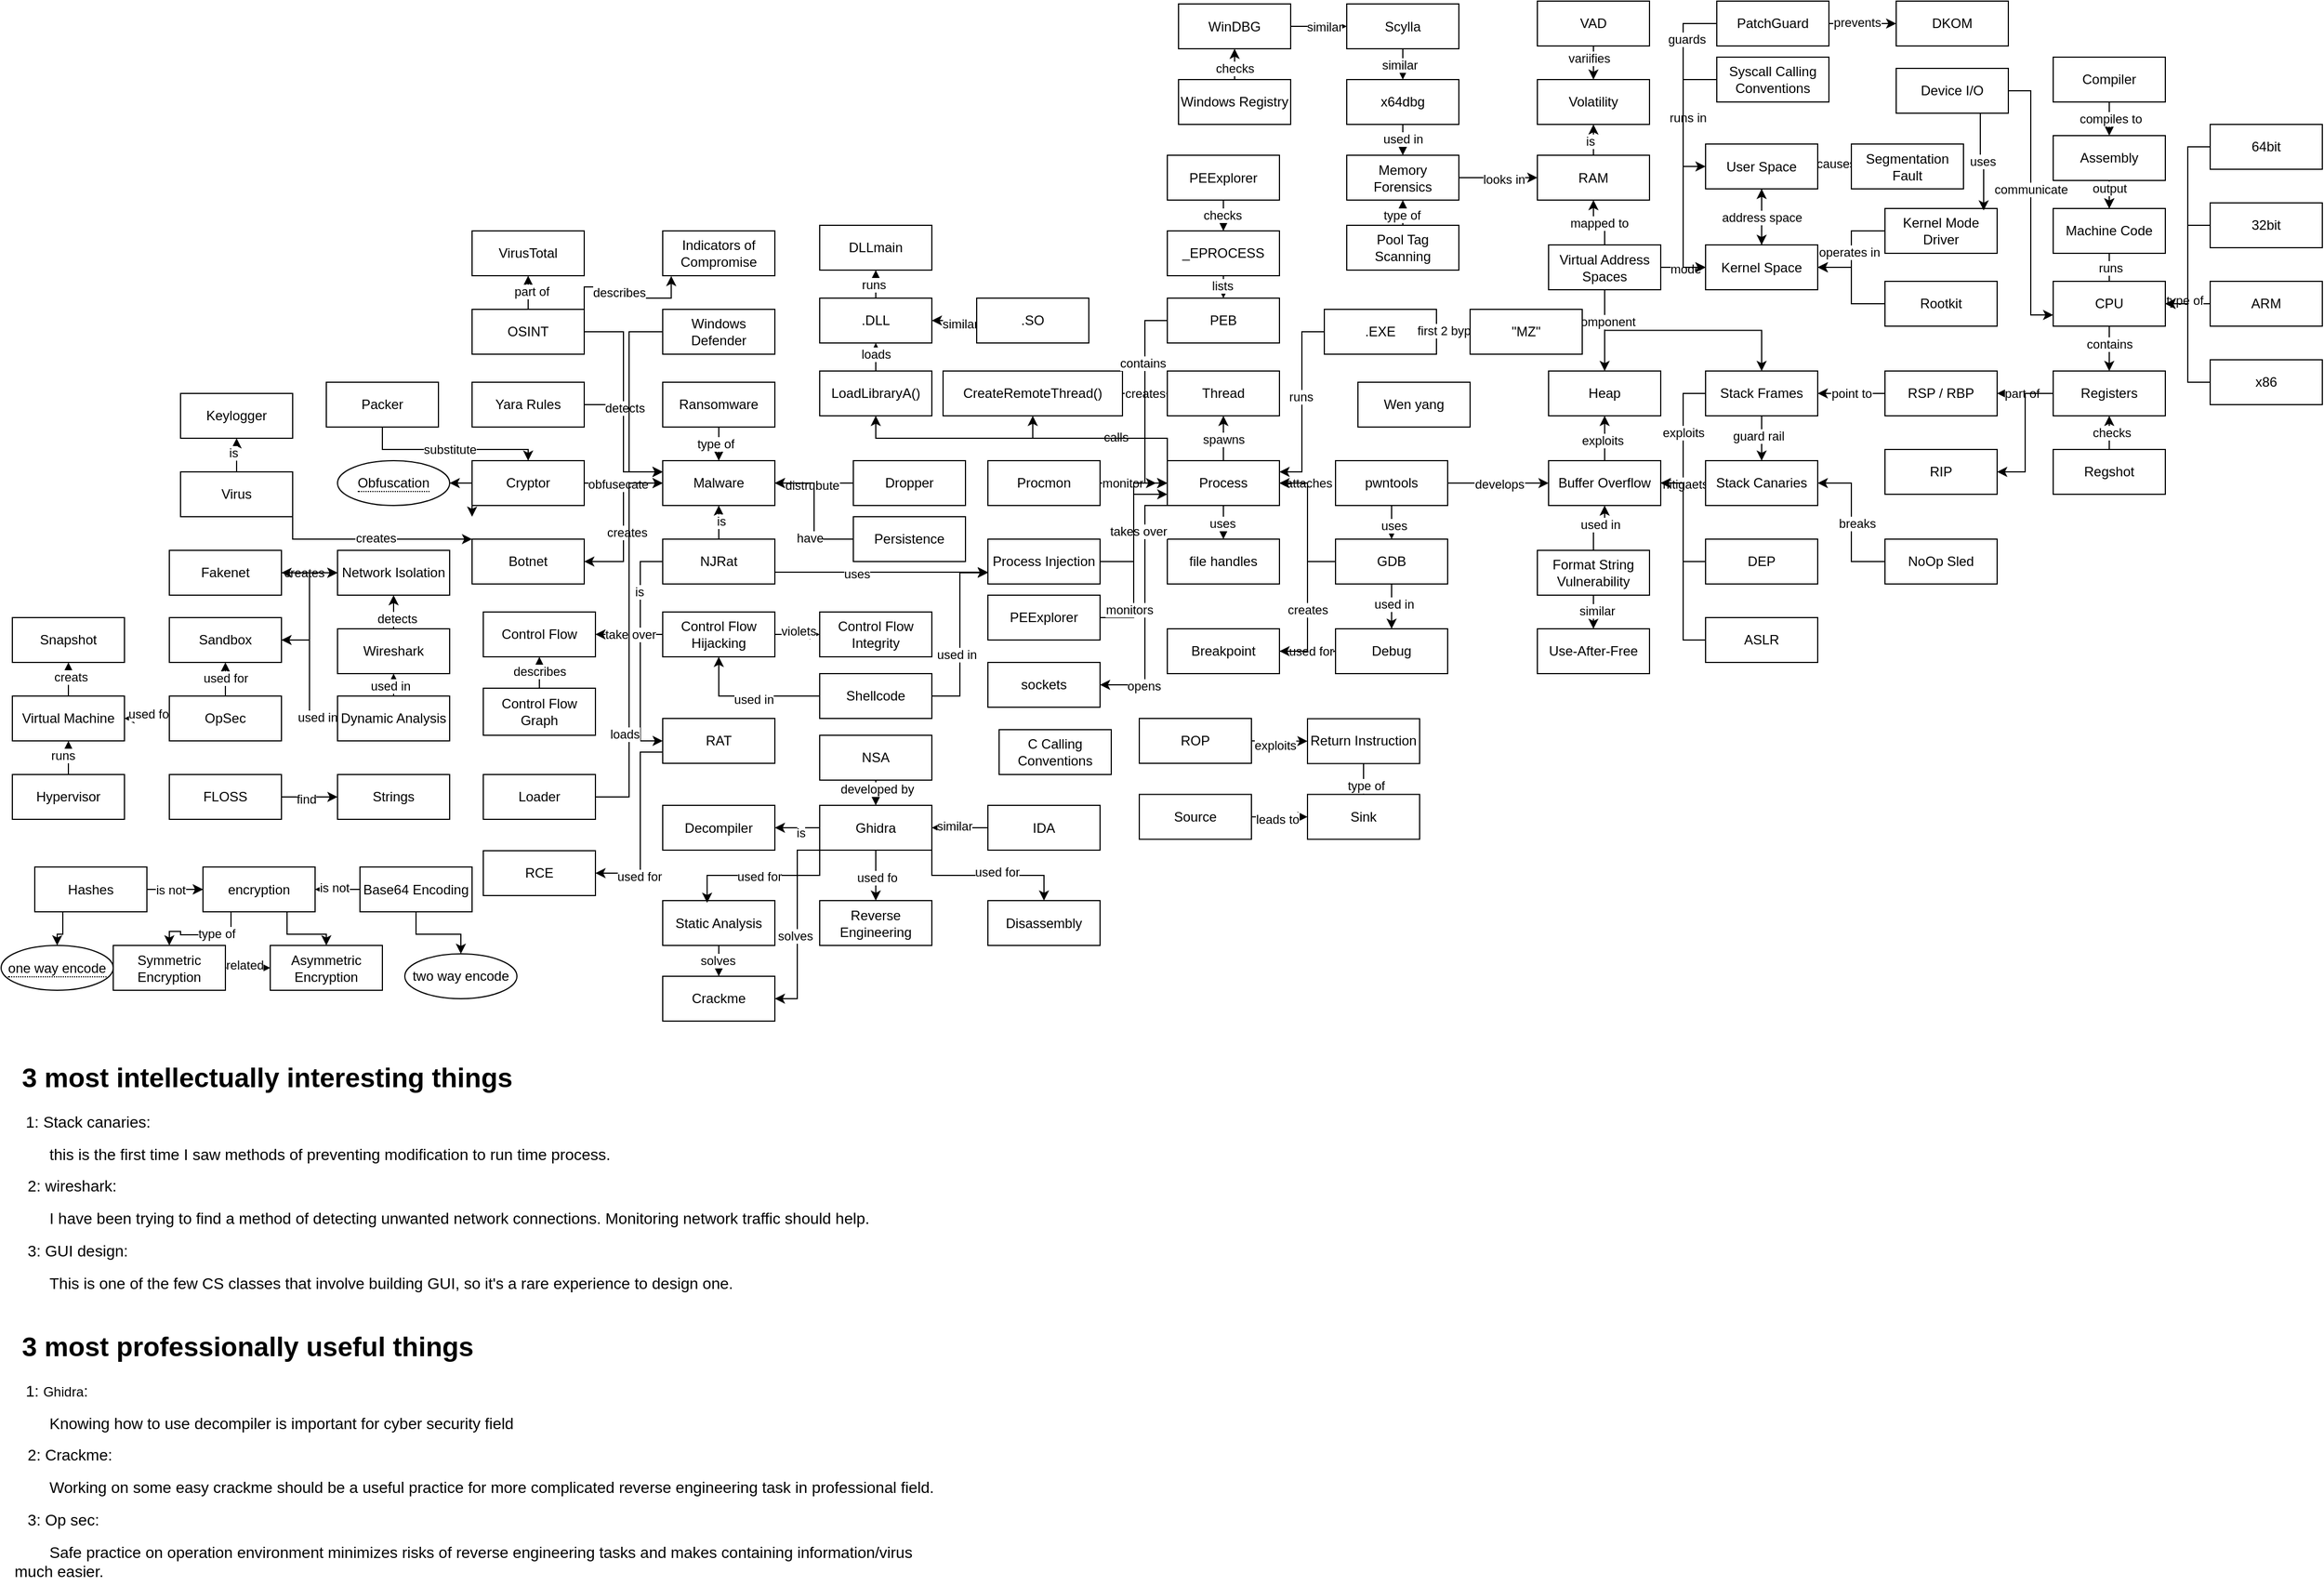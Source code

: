 <mxfile version="24.3.1" type="device">
  <diagram id="R2lEEEUBdFMjLlhIrx00" name="Page-1">
    <mxGraphModel dx="1900" dy="522" grid="1" gridSize="10" guides="1" tooltips="1" connect="1" arrows="1" fold="1" page="1" pageScale="1" pageWidth="850" pageHeight="1100" math="0" shadow="0" extFonts="Permanent Marker^https://fonts.googleapis.com/css?family=Permanent+Marker">
      <root>
        <mxCell id="0" />
        <mxCell id="1" parent="0" />
        <mxCell id="yubc7IQ4LYvoyTrlREDY-2" value="Wen yang" style="whiteSpace=wrap;html=1;align=center;" vertex="1" parent="1">
          <mxGeometry x="370" y="360" width="100" height="40" as="geometry" />
        </mxCell>
        <mxCell id="yubc7IQ4LYvoyTrlREDY-402" value="" style="edgeStyle=orthogonalEdgeStyle;rounded=0;orthogonalLoop=1;jettySize=auto;html=1;" edge="1" parent="1" source="yubc7IQ4LYvoyTrlREDY-3" target="yubc7IQ4LYvoyTrlREDY-349">
          <mxGeometry relative="1" as="geometry" />
        </mxCell>
        <mxCell id="yubc7IQ4LYvoyTrlREDY-403" value="checks" style="edgeLabel;html=1;align=center;verticalAlign=middle;resizable=0;points=[];" vertex="1" connectable="0" parent="yubc7IQ4LYvoyTrlREDY-402">
          <mxGeometry x="-0.726" relative="1" as="geometry">
            <mxPoint y="-3" as="offset" />
          </mxGeometry>
        </mxCell>
        <mxCell id="yubc7IQ4LYvoyTrlREDY-3" value="Windows Registry" style="whiteSpace=wrap;html=1;align=center;" vertex="1" parent="1">
          <mxGeometry x="210" y="90" width="100" height="40" as="geometry" />
        </mxCell>
        <mxCell id="yubc7IQ4LYvoyTrlREDY-7" style="edgeStyle=orthogonalEdgeStyle;rounded=0;orthogonalLoop=1;jettySize=auto;html=1;exitX=0.5;exitY=1;exitDx=0;exitDy=0;" edge="1" parent="1" source="yubc7IQ4LYvoyTrlREDY-5" target="yubc7IQ4LYvoyTrlREDY-6">
          <mxGeometry relative="1" as="geometry" />
        </mxCell>
        <mxCell id="yubc7IQ4LYvoyTrlREDY-126" style="edgeStyle=orthogonalEdgeStyle;rounded=0;orthogonalLoop=1;jettySize=auto;html=1;exitX=1;exitY=0.5;exitDx=0;exitDy=0;" edge="1" parent="1" source="yubc7IQ4LYvoyTrlREDY-5" target="yubc7IQ4LYvoyTrlREDY-125">
          <mxGeometry relative="1" as="geometry" />
        </mxCell>
        <mxCell id="yubc7IQ4LYvoyTrlREDY-127" value="causes" style="edgeLabel;html=1;align=center;verticalAlign=middle;resizable=0;points=[];" vertex="1" connectable="0" parent="yubc7IQ4LYvoyTrlREDY-126">
          <mxGeometry x="-0.048" y="-3" relative="1" as="geometry">
            <mxPoint as="offset" />
          </mxGeometry>
        </mxCell>
        <mxCell id="yubc7IQ4LYvoyTrlREDY-5" value="User Space" style="whiteSpace=wrap;html=1;align=center;" vertex="1" parent="1">
          <mxGeometry x="680" y="147.5" width="100" height="40" as="geometry" />
        </mxCell>
        <mxCell id="yubc7IQ4LYvoyTrlREDY-8" value="address space" style="edgeStyle=orthogonalEdgeStyle;rounded=0;orthogonalLoop=1;jettySize=auto;html=1;" edge="1" parent="1" source="yubc7IQ4LYvoyTrlREDY-6" target="yubc7IQ4LYvoyTrlREDY-5">
          <mxGeometry relative="1" as="geometry" />
        </mxCell>
        <mxCell id="yubc7IQ4LYvoyTrlREDY-6" value="Kernel Space" style="whiteSpace=wrap;html=1;align=center;" vertex="1" parent="1">
          <mxGeometry x="680" y="237.5" width="100" height="40" as="geometry" />
        </mxCell>
        <mxCell id="yubc7IQ4LYvoyTrlREDY-10" style="edgeStyle=orthogonalEdgeStyle;rounded=0;orthogonalLoop=1;jettySize=auto;html=1;entryX=0;entryY=0.5;entryDx=0;entryDy=0;" edge="1" parent="1" source="yubc7IQ4LYvoyTrlREDY-9" target="yubc7IQ4LYvoyTrlREDY-5">
          <mxGeometry relative="1" as="geometry" />
        </mxCell>
        <mxCell id="yubc7IQ4LYvoyTrlREDY-11" style="edgeStyle=orthogonalEdgeStyle;rounded=0;orthogonalLoop=1;jettySize=auto;html=1;entryX=0;entryY=0.5;entryDx=0;entryDy=0;" edge="1" parent="1" source="yubc7IQ4LYvoyTrlREDY-9" target="yubc7IQ4LYvoyTrlREDY-6">
          <mxGeometry relative="1" as="geometry" />
        </mxCell>
        <mxCell id="yubc7IQ4LYvoyTrlREDY-21" value="mode" style="edgeLabel;html=1;align=center;verticalAlign=middle;resizable=0;points=[];" vertex="1" connectable="0" parent="yubc7IQ4LYvoyTrlREDY-11">
          <mxGeometry x="0.072" y="-1" relative="1" as="geometry">
            <mxPoint as="offset" />
          </mxGeometry>
        </mxCell>
        <mxCell id="yubc7IQ4LYvoyTrlREDY-15" style="edgeStyle=orthogonalEdgeStyle;rounded=0;orthogonalLoop=1;jettySize=auto;html=1;exitX=0.5;exitY=0;exitDx=0;exitDy=0;entryX=0.5;entryY=1;entryDx=0;entryDy=0;" edge="1" parent="1" source="yubc7IQ4LYvoyTrlREDY-9" target="yubc7IQ4LYvoyTrlREDY-13">
          <mxGeometry relative="1" as="geometry" />
        </mxCell>
        <mxCell id="yubc7IQ4LYvoyTrlREDY-16" value="mapped to" style="edgeLabel;html=1;align=center;verticalAlign=middle;resizable=0;points=[];" vertex="1" connectable="0" parent="yubc7IQ4LYvoyTrlREDY-15">
          <mxGeometry x="0.01" relative="1" as="geometry">
            <mxPoint as="offset" />
          </mxGeometry>
        </mxCell>
        <mxCell id="yubc7IQ4LYvoyTrlREDY-23" style="edgeStyle=orthogonalEdgeStyle;rounded=0;orthogonalLoop=1;jettySize=auto;html=1;exitX=0.5;exitY=1;exitDx=0;exitDy=0;" edge="1" parent="1" source="yubc7IQ4LYvoyTrlREDY-9" target="yubc7IQ4LYvoyTrlREDY-18">
          <mxGeometry relative="1" as="geometry" />
        </mxCell>
        <mxCell id="yubc7IQ4LYvoyTrlREDY-24" style="edgeStyle=orthogonalEdgeStyle;rounded=0;orthogonalLoop=1;jettySize=auto;html=1;exitX=0.5;exitY=1;exitDx=0;exitDy=0;entryX=0.5;entryY=0;entryDx=0;entryDy=0;" edge="1" parent="1" source="yubc7IQ4LYvoyTrlREDY-9" target="yubc7IQ4LYvoyTrlREDY-17">
          <mxGeometry relative="1" as="geometry" />
        </mxCell>
        <mxCell id="yubc7IQ4LYvoyTrlREDY-25" value="component" style="edgeLabel;html=1;align=center;verticalAlign=middle;resizable=0;points=[];" vertex="1" connectable="0" parent="yubc7IQ4LYvoyTrlREDY-24">
          <mxGeometry x="-0.737" relative="1" as="geometry">
            <mxPoint as="offset" />
          </mxGeometry>
        </mxCell>
        <mxCell id="yubc7IQ4LYvoyTrlREDY-9" value="Virtual Address Spaces" style="whiteSpace=wrap;html=1;align=center;" vertex="1" parent="1">
          <mxGeometry x="540" y="237.5" width="100" height="40" as="geometry" />
        </mxCell>
        <mxCell id="yubc7IQ4LYvoyTrlREDY-181" value="" style="edgeStyle=orthogonalEdgeStyle;rounded=0;orthogonalLoop=1;jettySize=auto;html=1;" edge="1" parent="1" source="yubc7IQ4LYvoyTrlREDY-13" target="yubc7IQ4LYvoyTrlREDY-180">
          <mxGeometry relative="1" as="geometry" />
        </mxCell>
        <mxCell id="yubc7IQ4LYvoyTrlREDY-182" value="is" style="edgeLabel;html=1;align=center;verticalAlign=middle;resizable=0;points=[];" vertex="1" connectable="0" parent="yubc7IQ4LYvoyTrlREDY-181">
          <mxGeometry x="0.436" y="3" relative="1" as="geometry">
            <mxPoint as="offset" />
          </mxGeometry>
        </mxCell>
        <mxCell id="yubc7IQ4LYvoyTrlREDY-13" value="RAM" style="whiteSpace=wrap;html=1;align=center;" vertex="1" parent="1">
          <mxGeometry x="530" y="157.5" width="100" height="40" as="geometry" />
        </mxCell>
        <mxCell id="yubc7IQ4LYvoyTrlREDY-27" style="edgeStyle=orthogonalEdgeStyle;rounded=0;orthogonalLoop=1;jettySize=auto;html=1;exitX=0.5;exitY=1;exitDx=0;exitDy=0;" edge="1" parent="1" source="yubc7IQ4LYvoyTrlREDY-17" target="yubc7IQ4LYvoyTrlREDY-26">
          <mxGeometry relative="1" as="geometry" />
        </mxCell>
        <mxCell id="yubc7IQ4LYvoyTrlREDY-28" value="guard rail" style="edgeLabel;html=1;align=center;verticalAlign=middle;resizable=0;points=[];" vertex="1" connectable="0" parent="yubc7IQ4LYvoyTrlREDY-27">
          <mxGeometry x="-0.11" y="-3" relative="1" as="geometry">
            <mxPoint as="offset" />
          </mxGeometry>
        </mxCell>
        <mxCell id="yubc7IQ4LYvoyTrlREDY-30" style="edgeStyle=orthogonalEdgeStyle;rounded=0;orthogonalLoop=1;jettySize=auto;html=1;entryX=1;entryY=0.5;entryDx=0;entryDy=0;" edge="1" parent="1" source="yubc7IQ4LYvoyTrlREDY-17" target="yubc7IQ4LYvoyTrlREDY-29">
          <mxGeometry relative="1" as="geometry" />
        </mxCell>
        <mxCell id="yubc7IQ4LYvoyTrlREDY-31" value="exploits" style="edgeLabel;html=1;align=center;verticalAlign=middle;resizable=0;points=[];" vertex="1" connectable="0" parent="yubc7IQ4LYvoyTrlREDY-30">
          <mxGeometry x="-0.095" relative="1" as="geometry">
            <mxPoint as="offset" />
          </mxGeometry>
        </mxCell>
        <mxCell id="yubc7IQ4LYvoyTrlREDY-17" value="Stack Frames" style="whiteSpace=wrap;html=1;align=center;" vertex="1" parent="1">
          <mxGeometry x="680" y="350" width="100" height="40" as="geometry" />
        </mxCell>
        <mxCell id="yubc7IQ4LYvoyTrlREDY-18" value="Heap" style="whiteSpace=wrap;html=1;align=center;" vertex="1" parent="1">
          <mxGeometry x="540" y="350" width="100" height="40" as="geometry" />
        </mxCell>
        <mxCell id="yubc7IQ4LYvoyTrlREDY-32" style="edgeStyle=orthogonalEdgeStyle;rounded=0;orthogonalLoop=1;jettySize=auto;html=1;exitX=0;exitY=0.5;exitDx=0;exitDy=0;entryX=1;entryY=0.5;entryDx=0;entryDy=0;" edge="1" parent="1" source="yubc7IQ4LYvoyTrlREDY-26" target="yubc7IQ4LYvoyTrlREDY-29">
          <mxGeometry relative="1" as="geometry" />
        </mxCell>
        <mxCell id="yubc7IQ4LYvoyTrlREDY-33" value="mitigaets" style="edgeLabel;html=1;align=center;verticalAlign=middle;resizable=0;points=[];" vertex="1" connectable="0" parent="yubc7IQ4LYvoyTrlREDY-32">
          <mxGeometry x="0.008" y="1" relative="1" as="geometry">
            <mxPoint as="offset" />
          </mxGeometry>
        </mxCell>
        <mxCell id="yubc7IQ4LYvoyTrlREDY-26" value="Stack Canaries" style="whiteSpace=wrap;html=1;align=center;" vertex="1" parent="1">
          <mxGeometry x="680" y="430" width="100" height="40" as="geometry" />
        </mxCell>
        <mxCell id="yubc7IQ4LYvoyTrlREDY-34" style="edgeStyle=orthogonalEdgeStyle;rounded=0;orthogonalLoop=1;jettySize=auto;html=1;exitX=0.5;exitY=0;exitDx=0;exitDy=0;entryX=0.5;entryY=1;entryDx=0;entryDy=0;" edge="1" parent="1" source="yubc7IQ4LYvoyTrlREDY-29" target="yubc7IQ4LYvoyTrlREDY-18">
          <mxGeometry relative="1" as="geometry" />
        </mxCell>
        <mxCell id="yubc7IQ4LYvoyTrlREDY-35" value="exploits" style="edgeLabel;html=1;align=center;verticalAlign=middle;resizable=0;points=[];" vertex="1" connectable="0" parent="yubc7IQ4LYvoyTrlREDY-34">
          <mxGeometry x="-0.09" y="2" relative="1" as="geometry">
            <mxPoint as="offset" />
          </mxGeometry>
        </mxCell>
        <mxCell id="yubc7IQ4LYvoyTrlREDY-29" value="Buffer Overflow" style="whiteSpace=wrap;html=1;align=center;" vertex="1" parent="1">
          <mxGeometry x="540" y="430" width="100" height="40" as="geometry" />
        </mxCell>
        <mxCell id="yubc7IQ4LYvoyTrlREDY-36" value="Thread" style="whiteSpace=wrap;html=1;align=center;" vertex="1" parent="1">
          <mxGeometry x="200" y="350" width="100" height="40" as="geometry" />
        </mxCell>
        <mxCell id="yubc7IQ4LYvoyTrlREDY-38" style="edgeStyle=orthogonalEdgeStyle;rounded=0;orthogonalLoop=1;jettySize=auto;html=1;exitX=0.5;exitY=0;exitDx=0;exitDy=0;entryX=0.5;entryY=1;entryDx=0;entryDy=0;" edge="1" parent="1" source="yubc7IQ4LYvoyTrlREDY-37" target="yubc7IQ4LYvoyTrlREDY-36">
          <mxGeometry relative="1" as="geometry" />
        </mxCell>
        <mxCell id="yubc7IQ4LYvoyTrlREDY-39" value="spawns" style="edgeLabel;html=1;align=center;verticalAlign=middle;resizable=0;points=[];" vertex="1" connectable="0" parent="yubc7IQ4LYvoyTrlREDY-38">
          <mxGeometry x="0.328" y="3" relative="1" as="geometry">
            <mxPoint x="3" y="7" as="offset" />
          </mxGeometry>
        </mxCell>
        <mxCell id="yubc7IQ4LYvoyTrlREDY-69" style="edgeStyle=orthogonalEdgeStyle;rounded=0;orthogonalLoop=1;jettySize=auto;html=1;exitX=0.5;exitY=1;exitDx=0;exitDy=0;entryX=0.5;entryY=0;entryDx=0;entryDy=0;" edge="1" parent="1" source="yubc7IQ4LYvoyTrlREDY-37" target="yubc7IQ4LYvoyTrlREDY-68">
          <mxGeometry relative="1" as="geometry" />
        </mxCell>
        <mxCell id="yubc7IQ4LYvoyTrlREDY-70" value="uses" style="edgeLabel;html=1;align=center;verticalAlign=middle;resizable=0;points=[];" vertex="1" connectable="0" parent="yubc7IQ4LYvoyTrlREDY-69">
          <mxGeometry x="0.053" y="-1" relative="1" as="geometry">
            <mxPoint as="offset" />
          </mxGeometry>
        </mxCell>
        <mxCell id="yubc7IQ4LYvoyTrlREDY-135" style="edgeStyle=orthogonalEdgeStyle;rounded=0;orthogonalLoop=1;jettySize=auto;html=1;exitX=0;exitY=0;exitDx=0;exitDy=0;entryX=0.5;entryY=1;entryDx=0;entryDy=0;" edge="1" parent="1" source="yubc7IQ4LYvoyTrlREDY-37" target="yubc7IQ4LYvoyTrlREDY-134">
          <mxGeometry relative="1" as="geometry" />
        </mxCell>
        <mxCell id="yubc7IQ4LYvoyTrlREDY-136" value="calls" style="edgeLabel;html=1;align=center;verticalAlign=middle;resizable=0;points=[];" vertex="1" connectable="0" parent="yubc7IQ4LYvoyTrlREDY-135">
          <mxGeometry x="-0.172" y="-1" relative="1" as="geometry">
            <mxPoint as="offset" />
          </mxGeometry>
        </mxCell>
        <mxCell id="yubc7IQ4LYvoyTrlREDY-149" style="edgeStyle=orthogonalEdgeStyle;rounded=0;orthogonalLoop=1;jettySize=auto;html=1;exitX=0;exitY=0;exitDx=0;exitDy=0;entryX=0.5;entryY=1;entryDx=0;entryDy=0;" edge="1" parent="1" source="yubc7IQ4LYvoyTrlREDY-37" target="yubc7IQ4LYvoyTrlREDY-148">
          <mxGeometry relative="1" as="geometry" />
        </mxCell>
        <mxCell id="yubc7IQ4LYvoyTrlREDY-293" style="edgeStyle=orthogonalEdgeStyle;rounded=0;orthogonalLoop=1;jettySize=auto;html=1;exitX=0;exitY=1;exitDx=0;exitDy=0;entryX=1;entryY=0.5;entryDx=0;entryDy=0;" edge="1" parent="1" source="yubc7IQ4LYvoyTrlREDY-37" target="yubc7IQ4LYvoyTrlREDY-292">
          <mxGeometry relative="1" as="geometry">
            <Array as="points">
              <mxPoint x="180" y="470" />
              <mxPoint x="180" y="630" />
            </Array>
          </mxGeometry>
        </mxCell>
        <mxCell id="yubc7IQ4LYvoyTrlREDY-294" value="opens" style="edgeLabel;html=1;align=center;verticalAlign=middle;resizable=0;points=[];" vertex="1" connectable="0" parent="yubc7IQ4LYvoyTrlREDY-293">
          <mxGeometry x="0.651" y="1" relative="1" as="geometry">
            <mxPoint as="offset" />
          </mxGeometry>
        </mxCell>
        <mxCell id="yubc7IQ4LYvoyTrlREDY-37" value="Process" style="whiteSpace=wrap;html=1;align=center;" vertex="1" parent="1">
          <mxGeometry x="200" y="430" width="100" height="40" as="geometry" />
        </mxCell>
        <mxCell id="yubc7IQ4LYvoyTrlREDY-41" style="edgeStyle=orthogonalEdgeStyle;rounded=0;orthogonalLoop=1;jettySize=auto;html=1;entryX=0.5;entryY=1;entryDx=0;entryDy=0;" edge="1" parent="1" source="yubc7IQ4LYvoyTrlREDY-40" target="yubc7IQ4LYvoyTrlREDY-29">
          <mxGeometry relative="1" as="geometry" />
        </mxCell>
        <mxCell id="yubc7IQ4LYvoyTrlREDY-42" value="used in" style="edgeLabel;html=1;align=center;verticalAlign=middle;resizable=0;points=[];" vertex="1" connectable="0" parent="yubc7IQ4LYvoyTrlREDY-41">
          <mxGeometry x="0.04" y="3" relative="1" as="geometry">
            <mxPoint as="offset" />
          </mxGeometry>
        </mxCell>
        <mxCell id="yubc7IQ4LYvoyTrlREDY-50" style="edgeStyle=orthogonalEdgeStyle;rounded=0;orthogonalLoop=1;jettySize=auto;html=1;entryX=0.5;entryY=0;entryDx=0;entryDy=0;" edge="1" parent="1" source="yubc7IQ4LYvoyTrlREDY-40" target="yubc7IQ4LYvoyTrlREDY-49">
          <mxGeometry relative="1" as="geometry" />
        </mxCell>
        <mxCell id="yubc7IQ4LYvoyTrlREDY-51" value="similar" style="edgeLabel;html=1;align=center;verticalAlign=middle;resizable=0;points=[];" vertex="1" connectable="0" parent="yubc7IQ4LYvoyTrlREDY-50">
          <mxGeometry x="0.032" y="-3" relative="1" as="geometry">
            <mxPoint as="offset" />
          </mxGeometry>
        </mxCell>
        <mxCell id="yubc7IQ4LYvoyTrlREDY-40" value="Format String Vulnerability" style="whiteSpace=wrap;html=1;align=center;" vertex="1" parent="1">
          <mxGeometry x="530" y="510" width="100" height="40" as="geometry" />
        </mxCell>
        <mxCell id="yubc7IQ4LYvoyTrlREDY-240" style="edgeStyle=orthogonalEdgeStyle;rounded=0;orthogonalLoop=1;jettySize=auto;html=1;exitX=1;exitY=0.5;exitDx=0;exitDy=0;entryX=0;entryY=0.25;entryDx=0;entryDy=0;" edge="1" parent="1" source="yubc7IQ4LYvoyTrlREDY-43" target="yubc7IQ4LYvoyTrlREDY-83">
          <mxGeometry relative="1" as="geometry" />
        </mxCell>
        <mxCell id="yubc7IQ4LYvoyTrlREDY-43" value="Yara Rules" style="whiteSpace=wrap;html=1;align=center;" vertex="1" parent="1">
          <mxGeometry x="-420" y="360" width="100" height="40" as="geometry" />
        </mxCell>
        <mxCell id="yubc7IQ4LYvoyTrlREDY-74" value="" style="edgeStyle=orthogonalEdgeStyle;rounded=0;orthogonalLoop=1;jettySize=auto;html=1;" edge="1" parent="1" source="yubc7IQ4LYvoyTrlREDY-44" target="yubc7IQ4LYvoyTrlREDY-71">
          <mxGeometry relative="1" as="geometry" />
        </mxCell>
        <mxCell id="yubc7IQ4LYvoyTrlREDY-77" value="contains" style="edgeLabel;html=1;align=center;verticalAlign=middle;resizable=0;points=[];" vertex="1" connectable="0" parent="yubc7IQ4LYvoyTrlREDY-74">
          <mxGeometry x="0.234" relative="1" as="geometry">
            <mxPoint y="-9" as="offset" />
          </mxGeometry>
        </mxCell>
        <mxCell id="yubc7IQ4LYvoyTrlREDY-160" style="edgeStyle=orthogonalEdgeStyle;rounded=0;orthogonalLoop=1;jettySize=auto;html=1;exitX=0.5;exitY=0;exitDx=0;exitDy=0;" edge="1" parent="1" source="yubc7IQ4LYvoyTrlREDY-44">
          <mxGeometry relative="1" as="geometry">
            <mxPoint x="1040" y="230" as="targetPoint" />
          </mxGeometry>
        </mxCell>
        <mxCell id="yubc7IQ4LYvoyTrlREDY-161" value="runs" style="edgeLabel;html=1;align=center;verticalAlign=middle;resizable=0;points=[];" vertex="1" connectable="0" parent="yubc7IQ4LYvoyTrlREDY-160">
          <mxGeometry x="0.066" y="-4" relative="1" as="geometry">
            <mxPoint x="-4" y="9" as="offset" />
          </mxGeometry>
        </mxCell>
        <mxCell id="yubc7IQ4LYvoyTrlREDY-44" value="CPU" style="whiteSpace=wrap;html=1;align=center;" vertex="1" parent="1">
          <mxGeometry x="990" y="270" width="100" height="40" as="geometry" />
        </mxCell>
        <mxCell id="yubc7IQ4LYvoyTrlREDY-142" style="edgeStyle=orthogonalEdgeStyle;rounded=0;orthogonalLoop=1;jettySize=auto;html=1;exitX=0.5;exitY=0;exitDx=0;exitDy=0;entryX=0.5;entryY=1;entryDx=0;entryDy=0;" edge="1" parent="1" source="yubc7IQ4LYvoyTrlREDY-45" target="yubc7IQ4LYvoyTrlREDY-128">
          <mxGeometry relative="1" as="geometry" />
        </mxCell>
        <mxCell id="yubc7IQ4LYvoyTrlREDY-143" value="detects" style="edgeLabel;html=1;align=center;verticalAlign=middle;resizable=0;points=[];" vertex="1" connectable="0" parent="yubc7IQ4LYvoyTrlREDY-142">
          <mxGeometry x="-0.387" y="-3" relative="1" as="geometry">
            <mxPoint as="offset" />
          </mxGeometry>
        </mxCell>
        <mxCell id="yubc7IQ4LYvoyTrlREDY-45" value="Wireshark" style="whiteSpace=wrap;html=1;align=center;" vertex="1" parent="1">
          <mxGeometry x="-540" y="580" width="100" height="40" as="geometry" />
        </mxCell>
        <mxCell id="yubc7IQ4LYvoyTrlREDY-47" style="edgeStyle=orthogonalEdgeStyle;rounded=0;orthogonalLoop=1;jettySize=auto;html=1;exitX=0;exitY=0.5;exitDx=0;exitDy=0;" edge="1" parent="1" source="yubc7IQ4LYvoyTrlREDY-46" target="yubc7IQ4LYvoyTrlREDY-17">
          <mxGeometry relative="1" as="geometry" />
        </mxCell>
        <mxCell id="yubc7IQ4LYvoyTrlREDY-48" value="point to" style="edgeLabel;html=1;align=center;verticalAlign=middle;resizable=0;points=[];" vertex="1" connectable="0" parent="yubc7IQ4LYvoyTrlREDY-47">
          <mxGeometry x="0.528" y="-3" relative="1" as="geometry">
            <mxPoint x="16" y="3" as="offset" />
          </mxGeometry>
        </mxCell>
        <mxCell id="yubc7IQ4LYvoyTrlREDY-46" value="RSP / RBP" style="whiteSpace=wrap;html=1;align=center;" vertex="1" parent="1">
          <mxGeometry x="840" y="350" width="100" height="40" as="geometry" />
        </mxCell>
        <mxCell id="yubc7IQ4LYvoyTrlREDY-49" value="Use-After-Free" style="whiteSpace=wrap;html=1;align=center;" vertex="1" parent="1">
          <mxGeometry x="530" y="580" width="100" height="40" as="geometry" />
        </mxCell>
        <mxCell id="yubc7IQ4LYvoyTrlREDY-197" style="edgeStyle=orthogonalEdgeStyle;rounded=0;orthogonalLoop=1;jettySize=auto;html=1;exitX=0.5;exitY=0;exitDx=0;exitDy=0;entryX=0.5;entryY=1;entryDx=0;entryDy=0;" edge="1" parent="1" source="yubc7IQ4LYvoyTrlREDY-52" target="yubc7IQ4LYvoyTrlREDY-196">
          <mxGeometry relative="1" as="geometry" />
        </mxCell>
        <mxCell id="yubc7IQ4LYvoyTrlREDY-198" value="creats" style="edgeLabel;html=1;align=center;verticalAlign=middle;resizable=0;points=[];" vertex="1" connectable="0" parent="yubc7IQ4LYvoyTrlREDY-197">
          <mxGeometry x="0.147" y="-2" relative="1" as="geometry">
            <mxPoint as="offset" />
          </mxGeometry>
        </mxCell>
        <mxCell id="yubc7IQ4LYvoyTrlREDY-52" value="Virtual Machine" style="whiteSpace=wrap;html=1;align=center;" vertex="1" parent="1">
          <mxGeometry x="-830" y="640" width="100" height="40" as="geometry" />
        </mxCell>
        <mxCell id="yubc7IQ4LYvoyTrlREDY-55" style="edgeStyle=orthogonalEdgeStyle;rounded=0;orthogonalLoop=1;jettySize=auto;html=1;exitX=0;exitY=0.5;exitDx=0;exitDy=0;" edge="1" parent="1" source="yubc7IQ4LYvoyTrlREDY-53">
          <mxGeometry relative="1" as="geometry">
            <mxPoint x="190" y="450" as="targetPoint" />
            <Array as="points">
              <mxPoint x="180" y="450" />
              <mxPoint x="180" y="450" />
            </Array>
          </mxGeometry>
        </mxCell>
        <mxCell id="yubc7IQ4LYvoyTrlREDY-56" value="monitor" style="edgeLabel;html=1;align=center;verticalAlign=middle;resizable=0;points=[];" vertex="1" connectable="0" parent="yubc7IQ4LYvoyTrlREDY-55">
          <mxGeometry x="0.11" y="4" relative="1" as="geometry">
            <mxPoint x="-8" y="4" as="offset" />
          </mxGeometry>
        </mxCell>
        <mxCell id="yubc7IQ4LYvoyTrlREDY-53" value="Procmon" style="whiteSpace=wrap;html=1;align=center;direction=west;" vertex="1" parent="1">
          <mxGeometry x="40" y="430" width="100" height="40" as="geometry" />
        </mxCell>
        <mxCell id="yubc7IQ4LYvoyTrlREDY-59" style="edgeStyle=orthogonalEdgeStyle;rounded=0;orthogonalLoop=1;jettySize=auto;html=1;entryX=1;entryY=0.5;entryDx=0;entryDy=0;" edge="1" parent="1" target="yubc7IQ4LYvoyTrlREDY-37">
          <mxGeometry relative="1" as="geometry">
            <mxPoint x="340" y="450" as="sourcePoint" />
          </mxGeometry>
        </mxCell>
        <mxCell id="yubc7IQ4LYvoyTrlREDY-60" value="attaches" style="edgeLabel;html=1;align=center;verticalAlign=middle;resizable=0;points=[];" vertex="1" connectable="0" parent="yubc7IQ4LYvoyTrlREDY-59">
          <mxGeometry x="0.17" y="3" relative="1" as="geometry">
            <mxPoint x="9" y="-3" as="offset" />
          </mxGeometry>
        </mxCell>
        <mxCell id="yubc7IQ4LYvoyTrlREDY-62" style="edgeStyle=orthogonalEdgeStyle;rounded=0;orthogonalLoop=1;jettySize=auto;html=1;" edge="1" parent="1" source="yubc7IQ4LYvoyTrlREDY-58" target="yubc7IQ4LYvoyTrlREDY-29">
          <mxGeometry relative="1" as="geometry" />
        </mxCell>
        <mxCell id="yubc7IQ4LYvoyTrlREDY-63" value="develops" style="edgeLabel;html=1;align=center;verticalAlign=middle;resizable=0;points=[];" vertex="1" connectable="0" parent="yubc7IQ4LYvoyTrlREDY-62">
          <mxGeometry x="0.019" y="-1" relative="1" as="geometry">
            <mxPoint as="offset" />
          </mxGeometry>
        </mxCell>
        <mxCell id="yubc7IQ4LYvoyTrlREDY-110" style="edgeStyle=orthogonalEdgeStyle;rounded=0;orthogonalLoop=1;jettySize=auto;html=1;" edge="1" parent="1" source="yubc7IQ4LYvoyTrlREDY-58" target="yubc7IQ4LYvoyTrlREDY-108">
          <mxGeometry relative="1" as="geometry" />
        </mxCell>
        <mxCell id="yubc7IQ4LYvoyTrlREDY-111" value="uses" style="edgeLabel;html=1;align=center;verticalAlign=middle;resizable=0;points=[];" vertex="1" connectable="0" parent="yubc7IQ4LYvoyTrlREDY-110">
          <mxGeometry x="0.512" y="2" relative="1" as="geometry">
            <mxPoint as="offset" />
          </mxGeometry>
        </mxCell>
        <mxCell id="yubc7IQ4LYvoyTrlREDY-58" value="pwntools" style="whiteSpace=wrap;html=1;align=center;" vertex="1" parent="1">
          <mxGeometry x="350" y="430" width="100" height="40" as="geometry" />
        </mxCell>
        <mxCell id="yubc7IQ4LYvoyTrlREDY-129" style="edgeStyle=orthogonalEdgeStyle;rounded=0;orthogonalLoop=1;jettySize=auto;html=1;exitX=1;exitY=0.5;exitDx=0;exitDy=0;" edge="1" parent="1" source="yubc7IQ4LYvoyTrlREDY-64" target="yubc7IQ4LYvoyTrlREDY-128">
          <mxGeometry relative="1" as="geometry" />
        </mxCell>
        <mxCell id="yubc7IQ4LYvoyTrlREDY-130" value="creates" style="edgeLabel;html=1;align=center;verticalAlign=middle;resizable=0;points=[];" vertex="1" connectable="0" parent="yubc7IQ4LYvoyTrlREDY-129">
          <mxGeometry x="-0.648" relative="1" as="geometry">
            <mxPoint x="11" as="offset" />
          </mxGeometry>
        </mxCell>
        <mxCell id="yubc7IQ4LYvoyTrlREDY-64" value="Fakenet" style="whiteSpace=wrap;html=1;align=center;" vertex="1" parent="1">
          <mxGeometry x="-690" y="510" width="100" height="40" as="geometry" />
        </mxCell>
        <mxCell id="yubc7IQ4LYvoyTrlREDY-170" style="edgeStyle=orthogonalEdgeStyle;rounded=0;orthogonalLoop=1;jettySize=auto;html=1;entryX=0.5;entryY=1;entryDx=0;entryDy=0;" edge="1" parent="1" source="yubc7IQ4LYvoyTrlREDY-65" target="yubc7IQ4LYvoyTrlREDY-169">
          <mxGeometry relative="1" as="geometry" />
        </mxCell>
        <mxCell id="yubc7IQ4LYvoyTrlREDY-171" value="part of" style="edgeLabel;html=1;align=center;verticalAlign=middle;resizable=0;points=[];" vertex="1" connectable="0" parent="yubc7IQ4LYvoyTrlREDY-170">
          <mxGeometry x="-0.032" y="3" relative="1" as="geometry">
            <mxPoint as="offset" />
          </mxGeometry>
        </mxCell>
        <mxCell id="yubc7IQ4LYvoyTrlREDY-239" style="edgeStyle=orthogonalEdgeStyle;rounded=0;orthogonalLoop=1;jettySize=auto;html=1;exitX=1;exitY=0.5;exitDx=0;exitDy=0;entryX=0;entryY=0.25;entryDx=0;entryDy=0;" edge="1" parent="1" source="yubc7IQ4LYvoyTrlREDY-65" target="yubc7IQ4LYvoyTrlREDY-83">
          <mxGeometry relative="1" as="geometry" />
        </mxCell>
        <mxCell id="yubc7IQ4LYvoyTrlREDY-241" value="detects" style="edgeLabel;html=1;align=center;verticalAlign=middle;resizable=0;points=[];" vertex="1" connectable="0" parent="yubc7IQ4LYvoyTrlREDY-239">
          <mxGeometry x="0.054" y="1" relative="1" as="geometry">
            <mxPoint as="offset" />
          </mxGeometry>
        </mxCell>
        <mxCell id="yubc7IQ4LYvoyTrlREDY-65" value="OSINT" style="whiteSpace=wrap;html=1;align=center;" vertex="1" parent="1">
          <mxGeometry x="-420" y="295" width="100" height="40" as="geometry" />
        </mxCell>
        <mxCell id="yubc7IQ4LYvoyTrlREDY-66" value="Sink" style="whiteSpace=wrap;html=1;align=center;" vertex="1" parent="1">
          <mxGeometry x="325" y="727.75" width="100" height="40" as="geometry" />
        </mxCell>
        <mxCell id="yubc7IQ4LYvoyTrlREDY-184" style="edgeStyle=orthogonalEdgeStyle;rounded=0;orthogonalLoop=1;jettySize=auto;html=1;exitX=0;exitY=0.5;exitDx=0;exitDy=0;entryX=1;entryY=0.25;entryDx=0;entryDy=0;" edge="1" parent="1" source="yubc7IQ4LYvoyTrlREDY-67" target="yubc7IQ4LYvoyTrlREDY-37">
          <mxGeometry relative="1" as="geometry" />
        </mxCell>
        <mxCell id="yubc7IQ4LYvoyTrlREDY-185" value="runs" style="edgeLabel;html=1;align=center;verticalAlign=middle;resizable=0;points=[];" vertex="1" connectable="0" parent="yubc7IQ4LYvoyTrlREDY-184">
          <mxGeometry x="-0.062" y="-1" relative="1" as="geometry">
            <mxPoint as="offset" />
          </mxGeometry>
        </mxCell>
        <mxCell id="yubc7IQ4LYvoyTrlREDY-67" value=".EXE" style="whiteSpace=wrap;html=1;align=center;" vertex="1" parent="1">
          <mxGeometry x="340" y="295" width="100" height="40" as="geometry" />
        </mxCell>
        <mxCell id="yubc7IQ4LYvoyTrlREDY-68" value="file handles" style="whiteSpace=wrap;html=1;align=center;" vertex="1" parent="1">
          <mxGeometry x="200" y="500" width="100" height="40" as="geometry" />
        </mxCell>
        <mxCell id="yubc7IQ4LYvoyTrlREDY-72" style="edgeStyle=orthogonalEdgeStyle;rounded=0;orthogonalLoop=1;jettySize=auto;html=1;exitX=0;exitY=0.5;exitDx=0;exitDy=0;entryX=1;entryY=0.5;entryDx=0;entryDy=0;" edge="1" parent="1" source="yubc7IQ4LYvoyTrlREDY-71" target="yubc7IQ4LYvoyTrlREDY-46">
          <mxGeometry relative="1" as="geometry" />
        </mxCell>
        <mxCell id="yubc7IQ4LYvoyTrlREDY-73" value="part of" style="edgeLabel;html=1;align=center;verticalAlign=middle;resizable=0;points=[];" vertex="1" connectable="0" parent="yubc7IQ4LYvoyTrlREDY-72">
          <mxGeometry x="0.136" relative="1" as="geometry">
            <mxPoint as="offset" />
          </mxGeometry>
        </mxCell>
        <mxCell id="yubc7IQ4LYvoyTrlREDY-92" style="edgeStyle=orthogonalEdgeStyle;rounded=0;orthogonalLoop=1;jettySize=auto;html=1;exitX=0;exitY=0.5;exitDx=0;exitDy=0;entryX=1;entryY=0.5;entryDx=0;entryDy=0;" edge="1" parent="1" source="yubc7IQ4LYvoyTrlREDY-71" target="yubc7IQ4LYvoyTrlREDY-91">
          <mxGeometry relative="1" as="geometry" />
        </mxCell>
        <mxCell id="yubc7IQ4LYvoyTrlREDY-71" value="Registers" style="whiteSpace=wrap;html=1;align=center;" vertex="1" parent="1">
          <mxGeometry x="990" y="350" width="100" height="40" as="geometry" />
        </mxCell>
        <mxCell id="yubc7IQ4LYvoyTrlREDY-132" style="edgeStyle=orthogonalEdgeStyle;rounded=0;orthogonalLoop=1;jettySize=auto;html=1;exitX=0;exitY=0.5;exitDx=0;exitDy=0;" edge="1" parent="1" source="yubc7IQ4LYvoyTrlREDY-78" target="yubc7IQ4LYvoyTrlREDY-44">
          <mxGeometry relative="1" as="geometry" />
        </mxCell>
        <mxCell id="yubc7IQ4LYvoyTrlREDY-133" value="type of" style="edgeLabel;html=1;align=center;verticalAlign=middle;resizable=0;points=[];" vertex="1" connectable="0" parent="yubc7IQ4LYvoyTrlREDY-132">
          <mxGeometry x="0.16" y="-3" relative="1" as="geometry">
            <mxPoint as="offset" />
          </mxGeometry>
        </mxCell>
        <mxCell id="yubc7IQ4LYvoyTrlREDY-78" value="ARM" style="whiteSpace=wrap;html=1;align=center;" vertex="1" parent="1">
          <mxGeometry x="1130" y="270" width="100" height="40" as="geometry" />
        </mxCell>
        <mxCell id="yubc7IQ4LYvoyTrlREDY-131" style="edgeStyle=orthogonalEdgeStyle;rounded=0;orthogonalLoop=1;jettySize=auto;html=1;exitX=1;exitY=0.5;exitDx=0;exitDy=0;entryX=0;entryY=0.5;entryDx=0;entryDy=0;" edge="1" parent="1" source="yubc7IQ4LYvoyTrlREDY-79" target="yubc7IQ4LYvoyTrlREDY-128">
          <mxGeometry relative="1" as="geometry" />
        </mxCell>
        <mxCell id="yubc7IQ4LYvoyTrlREDY-79" value="Sandbox" style="whiteSpace=wrap;html=1;align=center;" vertex="1" parent="1">
          <mxGeometry x="-690" y="570" width="100" height="40" as="geometry" />
        </mxCell>
        <mxCell id="yubc7IQ4LYvoyTrlREDY-212" style="edgeStyle=orthogonalEdgeStyle;rounded=0;orthogonalLoop=1;jettySize=auto;html=1;entryX=0.5;entryY=0;entryDx=0;entryDy=0;" edge="1" parent="1" source="yubc7IQ4LYvoyTrlREDY-80" target="yubc7IQ4LYvoyTrlREDY-66">
          <mxGeometry relative="1" as="geometry" />
        </mxCell>
        <mxCell id="yubc7IQ4LYvoyTrlREDY-213" value="type of" style="edgeLabel;html=1;align=center;verticalAlign=middle;resizable=0;points=[];" vertex="1" connectable="0" parent="yubc7IQ4LYvoyTrlREDY-212">
          <mxGeometry x="-0.209" y="-2" relative="1" as="geometry">
            <mxPoint as="offset" />
          </mxGeometry>
        </mxCell>
        <mxCell id="yubc7IQ4LYvoyTrlREDY-80" value="Return Instruction" style="whiteSpace=wrap;html=1;align=center;" vertex="1" parent="1">
          <mxGeometry x="325" y="660.25" width="100" height="40" as="geometry" />
        </mxCell>
        <mxCell id="yubc7IQ4LYvoyTrlREDY-81" value="Botnet" style="whiteSpace=wrap;html=1;align=center;" vertex="1" parent="1">
          <mxGeometry x="-420" y="500" width="100" height="40" as="geometry" />
        </mxCell>
        <mxCell id="yubc7IQ4LYvoyTrlREDY-217" style="edgeStyle=orthogonalEdgeStyle;rounded=0;orthogonalLoop=1;jettySize=auto;html=1;" edge="1" parent="1" source="yubc7IQ4LYvoyTrlREDY-82" target="yubc7IQ4LYvoyTrlREDY-122">
          <mxGeometry relative="1" as="geometry" />
        </mxCell>
        <mxCell id="yubc7IQ4LYvoyTrlREDY-218" value="used for" style="edgeLabel;html=1;align=center;verticalAlign=middle;resizable=0;points=[];" vertex="1" connectable="0" parent="yubc7IQ4LYvoyTrlREDY-217">
          <mxGeometry x="0.096" relative="1" as="geometry">
            <mxPoint as="offset" />
          </mxGeometry>
        </mxCell>
        <mxCell id="yubc7IQ4LYvoyTrlREDY-82" value="Breakpoint" style="whiteSpace=wrap;html=1;align=center;" vertex="1" parent="1">
          <mxGeometry x="200" y="580" width="100" height="40" as="geometry" />
        </mxCell>
        <mxCell id="yubc7IQ4LYvoyTrlREDY-106" style="edgeStyle=orthogonalEdgeStyle;rounded=0;orthogonalLoop=1;jettySize=auto;html=1;entryX=1;entryY=0.5;entryDx=0;entryDy=0;" edge="1" parent="1" source="yubc7IQ4LYvoyTrlREDY-83" target="yubc7IQ4LYvoyTrlREDY-81">
          <mxGeometry relative="1" as="geometry" />
        </mxCell>
        <mxCell id="yubc7IQ4LYvoyTrlREDY-107" value="creates" style="edgeLabel;html=1;align=center;verticalAlign=middle;resizable=0;points=[];" vertex="1" connectable="0" parent="yubc7IQ4LYvoyTrlREDY-106">
          <mxGeometry x="0.122" y="3" relative="1" as="geometry">
            <mxPoint as="offset" />
          </mxGeometry>
        </mxCell>
        <mxCell id="yubc7IQ4LYvoyTrlREDY-83" value="Malware" style="whiteSpace=wrap;html=1;align=center;" vertex="1" parent="1">
          <mxGeometry x="-250" y="430" width="100" height="40" as="geometry" />
        </mxCell>
        <mxCell id="yubc7IQ4LYvoyTrlREDY-153" style="edgeStyle=orthogonalEdgeStyle;rounded=0;orthogonalLoop=1;jettySize=auto;html=1;exitX=0.5;exitY=0;exitDx=0;exitDy=0;entryX=0.5;entryY=1;entryDx=0;entryDy=0;" edge="1" parent="1" source="yubc7IQ4LYvoyTrlREDY-84" target="yubc7IQ4LYvoyTrlREDY-152">
          <mxGeometry relative="1" as="geometry" />
        </mxCell>
        <mxCell id="yubc7IQ4LYvoyTrlREDY-154" value="runs" style="edgeLabel;html=1;align=center;verticalAlign=middle;resizable=0;points=[];" vertex="1" connectable="0" parent="yubc7IQ4LYvoyTrlREDY-153">
          <mxGeometry x="-0.024" y="2" relative="1" as="geometry">
            <mxPoint as="offset" />
          </mxGeometry>
        </mxCell>
        <mxCell id="yubc7IQ4LYvoyTrlREDY-84" value=".DLL" style="whiteSpace=wrap;html=1;align=center;" vertex="1" parent="1">
          <mxGeometry x="-110" y="285" width="100" height="40" as="geometry" />
        </mxCell>
        <mxCell id="yubc7IQ4LYvoyTrlREDY-86" style="edgeStyle=orthogonalEdgeStyle;rounded=0;orthogonalLoop=1;jettySize=auto;html=1;exitX=1;exitY=0.5;exitDx=0;exitDy=0;entryX=0;entryY=0.5;entryDx=0;entryDy=0;" edge="1" parent="1" source="yubc7IQ4LYvoyTrlREDY-85" target="yubc7IQ4LYvoyTrlREDY-83">
          <mxGeometry relative="1" as="geometry" />
        </mxCell>
        <mxCell id="yubc7IQ4LYvoyTrlREDY-87" value="obfusecate" style="edgeLabel;html=1;align=center;verticalAlign=middle;resizable=0;points=[];" vertex="1" connectable="0" parent="yubc7IQ4LYvoyTrlREDY-86">
          <mxGeometry x="-0.136" y="-1" relative="1" as="geometry">
            <mxPoint as="offset" />
          </mxGeometry>
        </mxCell>
        <mxCell id="yubc7IQ4LYvoyTrlREDY-264" style="edgeStyle=orthogonalEdgeStyle;rounded=0;orthogonalLoop=1;jettySize=auto;html=1;exitX=0;exitY=0.5;exitDx=0;exitDy=0;" edge="1" parent="1" source="yubc7IQ4LYvoyTrlREDY-85" target="yubc7IQ4LYvoyTrlREDY-263">
          <mxGeometry relative="1" as="geometry" />
        </mxCell>
        <mxCell id="yubc7IQ4LYvoyTrlREDY-342" style="edgeStyle=orthogonalEdgeStyle;rounded=0;orthogonalLoop=1;jettySize=auto;html=1;exitX=0;exitY=1;exitDx=0;exitDy=0;" edge="1" parent="1" source="yubc7IQ4LYvoyTrlREDY-85">
          <mxGeometry relative="1" as="geometry">
            <mxPoint x="-420" y="480" as="targetPoint" />
          </mxGeometry>
        </mxCell>
        <mxCell id="yubc7IQ4LYvoyTrlREDY-85" value="Cryptor" style="whiteSpace=wrap;html=1;align=center;" vertex="1" parent="1">
          <mxGeometry x="-420" y="430" width="100" height="40" as="geometry" />
        </mxCell>
        <mxCell id="yubc7IQ4LYvoyTrlREDY-159" style="edgeStyle=orthogonalEdgeStyle;rounded=0;orthogonalLoop=1;jettySize=auto;html=1;exitX=0.5;exitY=1;exitDx=0;exitDy=0;entryX=0.5;entryY=0;entryDx=0;entryDy=0;" edge="1" parent="1" source="yubc7IQ4LYvoyTrlREDY-88" target="yubc7IQ4LYvoyTrlREDY-155">
          <mxGeometry relative="1" as="geometry" />
        </mxCell>
        <mxCell id="yubc7IQ4LYvoyTrlREDY-162" value="" style="edgeStyle=orthogonalEdgeStyle;rounded=0;orthogonalLoop=1;jettySize=auto;html=1;" edge="1" parent="1" source="yubc7IQ4LYvoyTrlREDY-88" target="yubc7IQ4LYvoyTrlREDY-155">
          <mxGeometry relative="1" as="geometry" />
        </mxCell>
        <mxCell id="yubc7IQ4LYvoyTrlREDY-163" value="output" style="edgeLabel;html=1;align=center;verticalAlign=middle;resizable=0;points=[];" vertex="1" connectable="0" parent="yubc7IQ4LYvoyTrlREDY-162">
          <mxGeometry x="0.332" relative="1" as="geometry">
            <mxPoint as="offset" />
          </mxGeometry>
        </mxCell>
        <mxCell id="yubc7IQ4LYvoyTrlREDY-88" value="Assembly" style="whiteSpace=wrap;html=1;align=center;" vertex="1" parent="1">
          <mxGeometry x="990" y="140" width="100" height="40" as="geometry" />
        </mxCell>
        <mxCell id="yubc7IQ4LYvoyTrlREDY-91" value="RIP" style="whiteSpace=wrap;html=1;align=center;" vertex="1" parent="1">
          <mxGeometry x="840" y="420" width="100" height="40" as="geometry" />
        </mxCell>
        <mxCell id="yubc7IQ4LYvoyTrlREDY-97" style="edgeStyle=orthogonalEdgeStyle;rounded=0;orthogonalLoop=1;jettySize=auto;html=1;exitX=0.5;exitY=0;exitDx=0;exitDy=0;entryX=0.5;entryY=1;entryDx=0;entryDy=0;" edge="1" parent="1" source="yubc7IQ4LYvoyTrlREDY-93" target="yubc7IQ4LYvoyTrlREDY-83">
          <mxGeometry relative="1" as="geometry" />
        </mxCell>
        <mxCell id="yubc7IQ4LYvoyTrlREDY-98" value="is" style="edgeLabel;html=1;align=center;verticalAlign=middle;resizable=0;points=[];" vertex="1" connectable="0" parent="yubc7IQ4LYvoyTrlREDY-97">
          <mxGeometry x="0.088" y="-2" relative="1" as="geometry">
            <mxPoint as="offset" />
          </mxGeometry>
        </mxCell>
        <mxCell id="yubc7IQ4LYvoyTrlREDY-119" style="edgeStyle=orthogonalEdgeStyle;rounded=0;orthogonalLoop=1;jettySize=auto;html=1;exitX=1;exitY=0.5;exitDx=0;exitDy=0;" edge="1" parent="1">
          <mxGeometry relative="1" as="geometry">
            <mxPoint x="-150" y="529.5" as="sourcePoint" />
            <mxPoint x="40" y="529.5" as="targetPoint" />
          </mxGeometry>
        </mxCell>
        <mxCell id="yubc7IQ4LYvoyTrlREDY-120" value="uses" style="edgeLabel;html=1;align=center;verticalAlign=middle;resizable=0;points=[];" vertex="1" connectable="0" parent="yubc7IQ4LYvoyTrlREDY-119">
          <mxGeometry x="-0.234" y="-1" relative="1" as="geometry">
            <mxPoint as="offset" />
          </mxGeometry>
        </mxCell>
        <mxCell id="yubc7IQ4LYvoyTrlREDY-363" style="edgeStyle=orthogonalEdgeStyle;rounded=0;orthogonalLoop=1;jettySize=auto;html=1;exitX=0;exitY=0.5;exitDx=0;exitDy=0;entryX=0;entryY=0.5;entryDx=0;entryDy=0;" edge="1" parent="1" source="yubc7IQ4LYvoyTrlREDY-93" target="yubc7IQ4LYvoyTrlREDY-362">
          <mxGeometry relative="1" as="geometry" />
        </mxCell>
        <mxCell id="yubc7IQ4LYvoyTrlREDY-364" value="is" style="edgeLabel;html=1;align=center;verticalAlign=middle;resizable=0;points=[];" vertex="1" connectable="0" parent="yubc7IQ4LYvoyTrlREDY-363">
          <mxGeometry x="-0.532" y="-1" relative="1" as="geometry">
            <mxPoint as="offset" />
          </mxGeometry>
        </mxCell>
        <mxCell id="yubc7IQ4LYvoyTrlREDY-93" value="NJRat" style="whiteSpace=wrap;html=1;align=center;" vertex="1" parent="1">
          <mxGeometry x="-250" y="500" width="100" height="40" as="geometry" />
        </mxCell>
        <mxCell id="yubc7IQ4LYvoyTrlREDY-102" style="edgeStyle=orthogonalEdgeStyle;rounded=0;orthogonalLoop=1;jettySize=auto;html=1;exitX=0;exitY=0.5;exitDx=0;exitDy=0;" edge="1" parent="1" source="yubc7IQ4LYvoyTrlREDY-99" target="yubc7IQ4LYvoyTrlREDY-83">
          <mxGeometry relative="1" as="geometry" />
        </mxCell>
        <mxCell id="yubc7IQ4LYvoyTrlREDY-103" value="distrubute" style="edgeLabel;html=1;align=center;verticalAlign=middle;resizable=0;points=[];" vertex="1" connectable="0" parent="yubc7IQ4LYvoyTrlREDY-102">
          <mxGeometry x="0.07" y="2" relative="1" as="geometry">
            <mxPoint as="offset" />
          </mxGeometry>
        </mxCell>
        <mxCell id="yubc7IQ4LYvoyTrlREDY-99" value="Dropper" style="whiteSpace=wrap;html=1;align=center;" vertex="1" parent="1">
          <mxGeometry x="-80" y="430" width="100" height="40" as="geometry" />
        </mxCell>
        <mxCell id="yubc7IQ4LYvoyTrlREDY-109" style="edgeStyle=orthogonalEdgeStyle;rounded=0;orthogonalLoop=1;jettySize=auto;html=1;entryX=1;entryY=0.5;entryDx=0;entryDy=0;" edge="1" parent="1" source="yubc7IQ4LYvoyTrlREDY-108" target="yubc7IQ4LYvoyTrlREDY-37">
          <mxGeometry relative="1" as="geometry">
            <mxPoint x="320" y="450" as="targetPoint" />
          </mxGeometry>
        </mxCell>
        <mxCell id="yubc7IQ4LYvoyTrlREDY-123" style="edgeStyle=orthogonalEdgeStyle;rounded=0;orthogonalLoop=1;jettySize=auto;html=1;exitX=0.5;exitY=1;exitDx=0;exitDy=0;entryX=0.5;entryY=0;entryDx=0;entryDy=0;" edge="1" parent="1" source="yubc7IQ4LYvoyTrlREDY-108" target="yubc7IQ4LYvoyTrlREDY-122">
          <mxGeometry relative="1" as="geometry" />
        </mxCell>
        <mxCell id="yubc7IQ4LYvoyTrlREDY-124" value="used in" style="edgeLabel;html=1;align=center;verticalAlign=middle;resizable=0;points=[];" vertex="1" connectable="0" parent="yubc7IQ4LYvoyTrlREDY-123">
          <mxGeometry x="-0.128" y="2" relative="1" as="geometry">
            <mxPoint as="offset" />
          </mxGeometry>
        </mxCell>
        <mxCell id="yubc7IQ4LYvoyTrlREDY-219" style="edgeStyle=orthogonalEdgeStyle;rounded=0;orthogonalLoop=1;jettySize=auto;html=1;exitX=0;exitY=0.5;exitDx=0;exitDy=0;entryX=1;entryY=0.5;entryDx=0;entryDy=0;" edge="1" parent="1" source="yubc7IQ4LYvoyTrlREDY-108" target="yubc7IQ4LYvoyTrlREDY-82">
          <mxGeometry relative="1" as="geometry" />
        </mxCell>
        <mxCell id="yubc7IQ4LYvoyTrlREDY-220" value="creates" style="edgeLabel;html=1;align=center;verticalAlign=middle;resizable=0;points=[];" vertex="1" connectable="0" parent="yubc7IQ4LYvoyTrlREDY-219">
          <mxGeometry x="0.043" relative="1" as="geometry">
            <mxPoint as="offset" />
          </mxGeometry>
        </mxCell>
        <mxCell id="yubc7IQ4LYvoyTrlREDY-108" value="GDB" style="whiteSpace=wrap;html=1;align=center;" vertex="1" parent="1">
          <mxGeometry x="350" y="500" width="100" height="40" as="geometry" />
        </mxCell>
        <mxCell id="yubc7IQ4LYvoyTrlREDY-113" style="edgeStyle=orthogonalEdgeStyle;rounded=0;orthogonalLoop=1;jettySize=auto;html=1;exitX=0.5;exitY=0;exitDx=0;exitDy=0;entryX=0.5;entryY=1;entryDx=0;entryDy=0;" edge="1" parent="1" source="yubc7IQ4LYvoyTrlREDY-112" target="yubc7IQ4LYvoyTrlREDY-71">
          <mxGeometry relative="1" as="geometry" />
        </mxCell>
        <mxCell id="yubc7IQ4LYvoyTrlREDY-114" value="checks" style="edgeLabel;html=1;align=center;verticalAlign=middle;resizable=0;points=[];" vertex="1" connectable="0" parent="yubc7IQ4LYvoyTrlREDY-113">
          <mxGeometry x="0.013" y="-2" relative="1" as="geometry">
            <mxPoint as="offset" />
          </mxGeometry>
        </mxCell>
        <mxCell id="yubc7IQ4LYvoyTrlREDY-112" value="Regshot" style="whiteSpace=wrap;html=1;align=center;" vertex="1" parent="1">
          <mxGeometry x="990" y="420" width="100" height="40" as="geometry" />
        </mxCell>
        <mxCell id="yubc7IQ4LYvoyTrlREDY-281" style="edgeStyle=orthogonalEdgeStyle;rounded=0;orthogonalLoop=1;jettySize=auto;html=1;exitX=0.5;exitY=1;exitDx=0;exitDy=0;entryX=0.5;entryY=0;entryDx=0;entryDy=0;" edge="1" parent="1" source="yubc7IQ4LYvoyTrlREDY-115" target="yubc7IQ4LYvoyTrlREDY-272">
          <mxGeometry relative="1" as="geometry" />
        </mxCell>
        <mxCell id="yubc7IQ4LYvoyTrlREDY-282" value="developed by" style="edgeLabel;html=1;align=center;verticalAlign=middle;resizable=0;points=[];" vertex="1" connectable="0" parent="yubc7IQ4LYvoyTrlREDY-281">
          <mxGeometry x="-0.351" y="1" relative="1" as="geometry">
            <mxPoint as="offset" />
          </mxGeometry>
        </mxCell>
        <mxCell id="yubc7IQ4LYvoyTrlREDY-115" value="NSA" style="whiteSpace=wrap;html=1;align=center;" vertex="1" parent="1">
          <mxGeometry x="-110" y="675" width="100" height="40" as="geometry" />
        </mxCell>
        <mxCell id="yubc7IQ4LYvoyTrlREDY-117" style="edgeStyle=orthogonalEdgeStyle;rounded=0;orthogonalLoop=1;jettySize=auto;html=1;entryX=0;entryY=0.5;entryDx=0;entryDy=0;" edge="1" parent="1" source="yubc7IQ4LYvoyTrlREDY-116" target="yubc7IQ4LYvoyTrlREDY-37">
          <mxGeometry relative="1" as="geometry" />
        </mxCell>
        <mxCell id="yubc7IQ4LYvoyTrlREDY-118" value="takes over" style="edgeLabel;html=1;align=center;verticalAlign=middle;resizable=0;points=[];" vertex="1" connectable="0" parent="yubc7IQ4LYvoyTrlREDY-117">
          <mxGeometry x="-0.126" y="-4" relative="1" as="geometry">
            <mxPoint as="offset" />
          </mxGeometry>
        </mxCell>
        <mxCell id="yubc7IQ4LYvoyTrlREDY-116" value="Process Injection" style="whiteSpace=wrap;html=1;align=center;" vertex="1" parent="1">
          <mxGeometry x="40" y="500" width="100" height="40" as="geometry" />
        </mxCell>
        <mxCell id="yubc7IQ4LYvoyTrlREDY-376" style="edgeStyle=orthogonalEdgeStyle;rounded=0;orthogonalLoop=1;jettySize=auto;html=1;exitX=1;exitY=1;exitDx=0;exitDy=0;entryX=0;entryY=0;entryDx=0;entryDy=0;" edge="1" parent="1" source="yubc7IQ4LYvoyTrlREDY-121" target="yubc7IQ4LYvoyTrlREDY-81">
          <mxGeometry relative="1" as="geometry">
            <Array as="points">
              <mxPoint x="-580" y="500" />
            </Array>
          </mxGeometry>
        </mxCell>
        <mxCell id="yubc7IQ4LYvoyTrlREDY-377" value="creates" style="edgeLabel;html=1;align=center;verticalAlign=middle;resizable=0;points=[];" vertex="1" connectable="0" parent="yubc7IQ4LYvoyTrlREDY-376">
          <mxGeometry x="0.04" y="1" relative="1" as="geometry">
            <mxPoint as="offset" />
          </mxGeometry>
        </mxCell>
        <mxCell id="yubc7IQ4LYvoyTrlREDY-400" value="" style="edgeStyle=orthogonalEdgeStyle;rounded=0;orthogonalLoop=1;jettySize=auto;html=1;" edge="1" parent="1" source="yubc7IQ4LYvoyTrlREDY-121" target="yubc7IQ4LYvoyTrlREDY-231">
          <mxGeometry relative="1" as="geometry" />
        </mxCell>
        <mxCell id="yubc7IQ4LYvoyTrlREDY-401" value="is" style="edgeLabel;html=1;align=center;verticalAlign=middle;resizable=0;points=[];" vertex="1" connectable="0" parent="yubc7IQ4LYvoyTrlREDY-400">
          <mxGeometry x="0.488" y="3" relative="1" as="geometry">
            <mxPoint as="offset" />
          </mxGeometry>
        </mxCell>
        <mxCell id="yubc7IQ4LYvoyTrlREDY-121" value="Virus" style="whiteSpace=wrap;html=1;align=center;" vertex="1" parent="1">
          <mxGeometry x="-680" y="440" width="100" height="40" as="geometry" />
        </mxCell>
        <mxCell id="yubc7IQ4LYvoyTrlREDY-122" value="Debug" style="whiteSpace=wrap;html=1;align=center;" vertex="1" parent="1">
          <mxGeometry x="350" y="580" width="100" height="40" as="geometry" />
        </mxCell>
        <mxCell id="yubc7IQ4LYvoyTrlREDY-125" value="Segmentation Fault" style="whiteSpace=wrap;html=1;align=center;" vertex="1" parent="1">
          <mxGeometry x="810" y="147.5" width="100" height="40" as="geometry" />
        </mxCell>
        <mxCell id="yubc7IQ4LYvoyTrlREDY-128" value="Network Isolation" style="whiteSpace=wrap;html=1;align=center;" vertex="1" parent="1">
          <mxGeometry x="-540" y="510" width="100" height="40" as="geometry" />
        </mxCell>
        <mxCell id="yubc7IQ4LYvoyTrlREDY-137" style="edgeStyle=orthogonalEdgeStyle;rounded=0;orthogonalLoop=1;jettySize=auto;html=1;entryX=0;entryY=0.5;entryDx=0;entryDy=0;" edge="1" parent="1" source="yubc7IQ4LYvoyTrlREDY-134" target="yubc7IQ4LYvoyTrlREDY-36">
          <mxGeometry relative="1" as="geometry" />
        </mxCell>
        <mxCell id="yubc7IQ4LYvoyTrlREDY-138" value="creates" style="edgeLabel;html=1;align=center;verticalAlign=middle;resizable=0;points=[];" vertex="1" connectable="0" parent="yubc7IQ4LYvoyTrlREDY-137">
          <mxGeometry x="0.34" y="2" relative="1" as="geometry">
            <mxPoint x="-7" y="2" as="offset" />
          </mxGeometry>
        </mxCell>
        <mxCell id="yubc7IQ4LYvoyTrlREDY-134" value="CreateRemoteThread()" style="whiteSpace=wrap;html=1;align=center;" vertex="1" parent="1">
          <mxGeometry y="350" width="160" height="40" as="geometry" />
        </mxCell>
        <mxCell id="yubc7IQ4LYvoyTrlREDY-140" style="edgeStyle=orthogonalEdgeStyle;rounded=0;orthogonalLoop=1;jettySize=auto;html=1;exitX=0;exitY=0.5;exitDx=0;exitDy=0;entryX=1;entryY=0.5;entryDx=0;entryDy=0;" edge="1" parent="1" source="yubc7IQ4LYvoyTrlREDY-139" target="yubc7IQ4LYvoyTrlREDY-44">
          <mxGeometry relative="1" as="geometry" />
        </mxCell>
        <mxCell id="yubc7IQ4LYvoyTrlREDY-139" value="x86" style="whiteSpace=wrap;html=1;align=center;" vertex="1" parent="1">
          <mxGeometry x="1130" y="340" width="100" height="40" as="geometry" />
        </mxCell>
        <mxCell id="yubc7IQ4LYvoyTrlREDY-167" style="edgeStyle=orthogonalEdgeStyle;rounded=0;orthogonalLoop=1;jettySize=auto;html=1;entryX=0.5;entryY=0;entryDx=0;entryDy=0;" edge="1" parent="1" source="yubc7IQ4LYvoyTrlREDY-141" target="yubc7IQ4LYvoyTrlREDY-88">
          <mxGeometry relative="1" as="geometry" />
        </mxCell>
        <mxCell id="yubc7IQ4LYvoyTrlREDY-168" value="compiles to" style="edgeLabel;html=1;align=center;verticalAlign=middle;resizable=0;points=[];" vertex="1" connectable="0" parent="yubc7IQ4LYvoyTrlREDY-167">
          <mxGeometry x="0.392" y="1" relative="1" as="geometry">
            <mxPoint as="offset" />
          </mxGeometry>
        </mxCell>
        <mxCell id="yubc7IQ4LYvoyTrlREDY-141" value="Compiler" style="whiteSpace=wrap;html=1;align=center;" vertex="1" parent="1">
          <mxGeometry x="990" y="70" width="100" height="40" as="geometry" />
        </mxCell>
        <mxCell id="yubc7IQ4LYvoyTrlREDY-383" style="edgeStyle=orthogonalEdgeStyle;rounded=0;orthogonalLoop=1;jettySize=auto;html=1;exitX=1;exitY=0.5;exitDx=0;exitDy=0;" edge="1" parent="1" source="yubc7IQ4LYvoyTrlREDY-144" target="yubc7IQ4LYvoyTrlREDY-195">
          <mxGeometry relative="1" as="geometry" />
        </mxCell>
        <mxCell id="yubc7IQ4LYvoyTrlREDY-384" value="related" style="edgeLabel;html=1;align=center;verticalAlign=middle;resizable=0;points=[];" vertex="1" connectable="0" parent="yubc7IQ4LYvoyTrlREDY-383">
          <mxGeometry x="-0.17" y="3" relative="1" as="geometry">
            <mxPoint as="offset" />
          </mxGeometry>
        </mxCell>
        <mxCell id="yubc7IQ4LYvoyTrlREDY-144" value="Symmetric Encryption" style="whiteSpace=wrap;html=1;align=center;" vertex="1" parent="1">
          <mxGeometry x="-740" y="862.5" width="100" height="40" as="geometry" />
        </mxCell>
        <mxCell id="yubc7IQ4LYvoyTrlREDY-146" style="edgeStyle=orthogonalEdgeStyle;rounded=0;orthogonalLoop=1;jettySize=auto;html=1;exitX=0;exitY=0.5;exitDx=0;exitDy=0;entryX=1;entryY=0.5;entryDx=0;entryDy=0;" edge="1" parent="1" source="yubc7IQ4LYvoyTrlREDY-145" target="yubc7IQ4LYvoyTrlREDY-6">
          <mxGeometry relative="1" as="geometry" />
        </mxCell>
        <mxCell id="yubc7IQ4LYvoyTrlREDY-147" value="operates in" style="edgeLabel;html=1;align=center;verticalAlign=middle;resizable=0;points=[];" vertex="1" connectable="0" parent="yubc7IQ4LYvoyTrlREDY-146">
          <mxGeometry x="0.055" y="-2" relative="1" as="geometry">
            <mxPoint as="offset" />
          </mxGeometry>
        </mxCell>
        <mxCell id="yubc7IQ4LYvoyTrlREDY-145" value="Kernel Mode Driver" style="whiteSpace=wrap;html=1;align=center;" vertex="1" parent="1">
          <mxGeometry x="840" y="205" width="100" height="40" as="geometry" />
        </mxCell>
        <mxCell id="yubc7IQ4LYvoyTrlREDY-150" style="edgeStyle=orthogonalEdgeStyle;rounded=0;orthogonalLoop=1;jettySize=auto;html=1;exitX=0.5;exitY=0;exitDx=0;exitDy=0;entryX=0.5;entryY=1;entryDx=0;entryDy=0;" edge="1" parent="1" source="yubc7IQ4LYvoyTrlREDY-148" target="yubc7IQ4LYvoyTrlREDY-84">
          <mxGeometry relative="1" as="geometry" />
        </mxCell>
        <mxCell id="yubc7IQ4LYvoyTrlREDY-151" value="loads" style="edgeLabel;html=1;align=center;verticalAlign=middle;resizable=0;points=[];" vertex="1" connectable="0" parent="yubc7IQ4LYvoyTrlREDY-150">
          <mxGeometry x="0.216" relative="1" as="geometry">
            <mxPoint as="offset" />
          </mxGeometry>
        </mxCell>
        <mxCell id="yubc7IQ4LYvoyTrlREDY-148" value="LoadLibraryA()" style="whiteSpace=wrap;html=1;align=center;" vertex="1" parent="1">
          <mxGeometry x="-110" y="350" width="100" height="40" as="geometry" />
        </mxCell>
        <mxCell id="yubc7IQ4LYvoyTrlREDY-152" value="DLLmain" style="whiteSpace=wrap;html=1;align=center;" vertex="1" parent="1">
          <mxGeometry x="-110" y="220" width="100" height="40" as="geometry" />
        </mxCell>
        <mxCell id="yubc7IQ4LYvoyTrlREDY-155" value="Machine Code" style="whiteSpace=wrap;html=1;align=center;" vertex="1" parent="1">
          <mxGeometry x="990" y="205" width="100" height="40" as="geometry" />
        </mxCell>
        <mxCell id="yubc7IQ4LYvoyTrlREDY-169" value="VirusTotal" style="whiteSpace=wrap;html=1;align=center;" vertex="1" parent="1">
          <mxGeometry x="-420" y="225" width="100" height="40" as="geometry" />
        </mxCell>
        <mxCell id="yubc7IQ4LYvoyTrlREDY-174" style="edgeStyle=orthogonalEdgeStyle;rounded=0;orthogonalLoop=1;jettySize=auto;html=1;exitX=0;exitY=0.5;exitDx=0;exitDy=0;" edge="1" parent="1" source="yubc7IQ4LYvoyTrlREDY-172" target="yubc7IQ4LYvoyTrlREDY-6">
          <mxGeometry relative="1" as="geometry" />
        </mxCell>
        <mxCell id="yubc7IQ4LYvoyTrlREDY-172" value="Rootkit" style="whiteSpace=wrap;html=1;align=center;" vertex="1" parent="1">
          <mxGeometry x="840" y="270" width="100" height="40" as="geometry" />
        </mxCell>
        <mxCell id="yubc7IQ4LYvoyTrlREDY-176" style="edgeStyle=orthogonalEdgeStyle;rounded=0;orthogonalLoop=1;jettySize=auto;html=1;exitX=0.5;exitY=1;exitDx=0;exitDy=0;entryX=0.5;entryY=0;entryDx=0;entryDy=0;" edge="1" parent="1" source="yubc7IQ4LYvoyTrlREDY-175" target="yubc7IQ4LYvoyTrlREDY-83">
          <mxGeometry relative="1" as="geometry" />
        </mxCell>
        <mxCell id="yubc7IQ4LYvoyTrlREDY-177" value="type of" style="edgeLabel;html=1;align=center;verticalAlign=middle;resizable=0;points=[];" vertex="1" connectable="0" parent="yubc7IQ4LYvoyTrlREDY-176">
          <mxGeometry x="-0.013" y="-3" relative="1" as="geometry">
            <mxPoint as="offset" />
          </mxGeometry>
        </mxCell>
        <mxCell id="yubc7IQ4LYvoyTrlREDY-175" value="Ransomware" style="whiteSpace=wrap;html=1;align=center;" vertex="1" parent="1">
          <mxGeometry x="-250" y="360" width="100" height="40" as="geometry" />
        </mxCell>
        <mxCell id="yubc7IQ4LYvoyTrlREDY-179" style="edgeStyle=orthogonalEdgeStyle;rounded=0;orthogonalLoop=1;jettySize=auto;html=1;exitX=0;exitY=0.5;exitDx=0;exitDy=0;entryX=1;entryY=0.5;entryDx=0;entryDy=0;" edge="1" parent="1" source="yubc7IQ4LYvoyTrlREDY-178" target="yubc7IQ4LYvoyTrlREDY-29">
          <mxGeometry relative="1" as="geometry" />
        </mxCell>
        <mxCell id="yubc7IQ4LYvoyTrlREDY-178" value="DEP" style="whiteSpace=wrap;html=1;align=center;" vertex="1" parent="1">
          <mxGeometry x="680" y="500" width="100" height="40" as="geometry" />
        </mxCell>
        <mxCell id="yubc7IQ4LYvoyTrlREDY-180" value="Volatility" style="whiteSpace=wrap;html=1;align=center;" vertex="1" parent="1">
          <mxGeometry x="530" y="90" width="100" height="40" as="geometry" />
        </mxCell>
        <mxCell id="yubc7IQ4LYvoyTrlREDY-190" value="" style="edgeStyle=orthogonalEdgeStyle;rounded=0;orthogonalLoop=1;jettySize=auto;html=1;" edge="1" parent="1" source="yubc7IQ4LYvoyTrlREDY-183" target="yubc7IQ4LYvoyTrlREDY-187">
          <mxGeometry relative="1" as="geometry" />
        </mxCell>
        <mxCell id="yubc7IQ4LYvoyTrlREDY-191" value="used in" style="edgeLabel;html=1;align=center;verticalAlign=middle;resizable=0;points=[];" vertex="1" connectable="0" parent="yubc7IQ4LYvoyTrlREDY-190">
          <mxGeometry x="0.44" relative="1" as="geometry">
            <mxPoint as="offset" />
          </mxGeometry>
        </mxCell>
        <mxCell id="yubc7IQ4LYvoyTrlREDY-183" value="x64dbg" style="whiteSpace=wrap;html=1;align=center;" vertex="1" parent="1">
          <mxGeometry x="360" y="90" width="100" height="40" as="geometry" />
        </mxCell>
        <mxCell id="yubc7IQ4LYvoyTrlREDY-394" value="" style="edgeStyle=orthogonalEdgeStyle;rounded=0;orthogonalLoop=1;jettySize=auto;html=1;" edge="1" parent="1" source="yubc7IQ4LYvoyTrlREDY-186" target="yubc7IQ4LYvoyTrlREDY-382">
          <mxGeometry relative="1" as="geometry" />
        </mxCell>
        <mxCell id="yubc7IQ4LYvoyTrlREDY-395" value="is not" style="edgeLabel;html=1;align=center;verticalAlign=middle;resizable=0;points=[];" vertex="1" connectable="0" parent="yubc7IQ4LYvoyTrlREDY-394">
          <mxGeometry x="0.17" y="-2" relative="1" as="geometry">
            <mxPoint as="offset" />
          </mxGeometry>
        </mxCell>
        <mxCell id="yubc7IQ4LYvoyTrlREDY-397" style="edgeStyle=orthogonalEdgeStyle;rounded=0;orthogonalLoop=1;jettySize=auto;html=1;exitX=0.5;exitY=1;exitDx=0;exitDy=0;" edge="1" parent="1" source="yubc7IQ4LYvoyTrlREDY-186" target="yubc7IQ4LYvoyTrlREDY-396">
          <mxGeometry relative="1" as="geometry" />
        </mxCell>
        <mxCell id="yubc7IQ4LYvoyTrlREDY-186" value="Base64 Encoding" style="whiteSpace=wrap;html=1;align=center;" vertex="1" parent="1">
          <mxGeometry x="-520" y="792.5" width="100" height="40" as="geometry" />
        </mxCell>
        <mxCell id="yubc7IQ4LYvoyTrlREDY-188" value="" style="edgeStyle=orthogonalEdgeStyle;rounded=0;orthogonalLoop=1;jettySize=auto;html=1;" edge="1" parent="1" source="yubc7IQ4LYvoyTrlREDY-187" target="yubc7IQ4LYvoyTrlREDY-13">
          <mxGeometry relative="1" as="geometry" />
        </mxCell>
        <mxCell id="yubc7IQ4LYvoyTrlREDY-189" value="looks in" style="edgeLabel;html=1;align=center;verticalAlign=middle;resizable=0;points=[];" vertex="1" connectable="0" parent="yubc7IQ4LYvoyTrlREDY-188">
          <mxGeometry x="0.126" y="-1" relative="1" as="geometry">
            <mxPoint as="offset" />
          </mxGeometry>
        </mxCell>
        <mxCell id="yubc7IQ4LYvoyTrlREDY-187" value="Memory Forensics" style="whiteSpace=wrap;html=1;align=center;" vertex="1" parent="1">
          <mxGeometry x="360" y="157.5" width="100" height="40" as="geometry" />
        </mxCell>
        <mxCell id="yubc7IQ4LYvoyTrlREDY-215" style="edgeStyle=orthogonalEdgeStyle;rounded=0;orthogonalLoop=1;jettySize=auto;html=1;exitX=0.5;exitY=0;exitDx=0;exitDy=0;entryX=0.5;entryY=1;entryDx=0;entryDy=0;" edge="1" parent="1" source="yubc7IQ4LYvoyTrlREDY-192" target="yubc7IQ4LYvoyTrlREDY-214">
          <mxGeometry relative="1" as="geometry" />
        </mxCell>
        <mxCell id="yubc7IQ4LYvoyTrlREDY-216" value="describes" style="edgeLabel;html=1;align=center;verticalAlign=middle;resizable=0;points=[];" vertex="1" connectable="0" parent="yubc7IQ4LYvoyTrlREDY-215">
          <mxGeometry x="0.086" relative="1" as="geometry">
            <mxPoint as="offset" />
          </mxGeometry>
        </mxCell>
        <mxCell id="yubc7IQ4LYvoyTrlREDY-192" value="Control Flow Graph" style="whiteSpace=wrap;html=1;align=center;" vertex="1" parent="1">
          <mxGeometry x="-410" y="633" width="100" height="42" as="geometry" />
        </mxCell>
        <mxCell id="yubc7IQ4LYvoyTrlREDY-193" value="Control Flow Integrity" style="whiteSpace=wrap;html=1;align=center;" vertex="1" parent="1">
          <mxGeometry x="-110" y="565" width="100" height="40" as="geometry" />
        </mxCell>
        <mxCell id="yubc7IQ4LYvoyTrlREDY-199" style="edgeStyle=orthogonalEdgeStyle;rounded=0;orthogonalLoop=1;jettySize=auto;html=1;exitX=0.5;exitY=0;exitDx=0;exitDy=0;entryX=0.5;entryY=1;entryDx=0;entryDy=0;" edge="1" parent="1" source="yubc7IQ4LYvoyTrlREDY-194" target="yubc7IQ4LYvoyTrlREDY-79">
          <mxGeometry relative="1" as="geometry" />
        </mxCell>
        <mxCell id="yubc7IQ4LYvoyTrlREDY-200" value="used for" style="edgeLabel;html=1;align=center;verticalAlign=middle;resizable=0;points=[];" vertex="1" connectable="0" parent="yubc7IQ4LYvoyTrlREDY-199">
          <mxGeometry x="0.08" relative="1" as="geometry">
            <mxPoint as="offset" />
          </mxGeometry>
        </mxCell>
        <mxCell id="yubc7IQ4LYvoyTrlREDY-201" style="edgeStyle=orthogonalEdgeStyle;rounded=0;orthogonalLoop=1;jettySize=auto;html=1;exitX=0;exitY=0.5;exitDx=0;exitDy=0;entryX=1;entryY=0.5;entryDx=0;entryDy=0;" edge="1" parent="1" source="yubc7IQ4LYvoyTrlREDY-194" target="yubc7IQ4LYvoyTrlREDY-52">
          <mxGeometry relative="1" as="geometry" />
        </mxCell>
        <mxCell id="yubc7IQ4LYvoyTrlREDY-202" value="used for" style="edgeLabel;html=1;align=center;verticalAlign=middle;resizable=0;points=[];" vertex="1" connectable="0" parent="yubc7IQ4LYvoyTrlREDY-201">
          <mxGeometry x="-0.14" y="-4" relative="1" as="geometry">
            <mxPoint as="offset" />
          </mxGeometry>
        </mxCell>
        <mxCell id="yubc7IQ4LYvoyTrlREDY-194" value="OpSec" style="whiteSpace=wrap;html=1;align=center;" vertex="1" parent="1">
          <mxGeometry x="-690" y="640" width="100" height="40" as="geometry" />
        </mxCell>
        <mxCell id="yubc7IQ4LYvoyTrlREDY-195" value="Asymmetric Encryption" style="whiteSpace=wrap;html=1;align=center;" vertex="1" parent="1">
          <mxGeometry x="-600" y="862.5" width="100" height="40" as="geometry" />
        </mxCell>
        <mxCell id="yubc7IQ4LYvoyTrlREDY-196" value="Snapshot" style="whiteSpace=wrap;html=1;align=center;" vertex="1" parent="1">
          <mxGeometry x="-830" y="570" width="100" height="40" as="geometry" />
        </mxCell>
        <mxCell id="yubc7IQ4LYvoyTrlREDY-205" style="edgeStyle=orthogonalEdgeStyle;rounded=0;orthogonalLoop=1;jettySize=auto;html=1;exitX=0;exitY=0.5;exitDx=0;exitDy=0;entryX=1;entryY=0.5;entryDx=0;entryDy=0;" edge="1" parent="1" source="yubc7IQ4LYvoyTrlREDY-204" target="yubc7IQ4LYvoyTrlREDY-29">
          <mxGeometry relative="1" as="geometry" />
        </mxCell>
        <mxCell id="yubc7IQ4LYvoyTrlREDY-204" value="ASLR" style="whiteSpace=wrap;html=1;align=center;" vertex="1" parent="1">
          <mxGeometry x="680" y="570" width="100" height="40" as="geometry" />
        </mxCell>
        <mxCell id="yubc7IQ4LYvoyTrlREDY-207" style="edgeStyle=orthogonalEdgeStyle;rounded=0;orthogonalLoop=1;jettySize=auto;html=1;entryX=1;entryY=0.5;entryDx=0;entryDy=0;" edge="1" parent="1" source="yubc7IQ4LYvoyTrlREDY-206" target="yubc7IQ4LYvoyTrlREDY-44">
          <mxGeometry relative="1" as="geometry" />
        </mxCell>
        <mxCell id="yubc7IQ4LYvoyTrlREDY-206" value="32bit" style="whiteSpace=wrap;html=1;align=center;" vertex="1" parent="1">
          <mxGeometry x="1130" y="200" width="100" height="40" as="geometry" />
        </mxCell>
        <mxCell id="yubc7IQ4LYvoyTrlREDY-209" style="edgeStyle=orthogonalEdgeStyle;rounded=0;orthogonalLoop=1;jettySize=auto;html=1;" edge="1" parent="1" source="yubc7IQ4LYvoyTrlREDY-208" target="yubc7IQ4LYvoyTrlREDY-66">
          <mxGeometry relative="1" as="geometry" />
        </mxCell>
        <mxCell id="yubc7IQ4LYvoyTrlREDY-210" value="leads to" style="edgeLabel;html=1;align=center;verticalAlign=middle;resizable=0;points=[];" vertex="1" connectable="0" parent="yubc7IQ4LYvoyTrlREDY-209">
          <mxGeometry x="-0.091" y="-2" relative="1" as="geometry">
            <mxPoint as="offset" />
          </mxGeometry>
        </mxCell>
        <mxCell id="yubc7IQ4LYvoyTrlREDY-208" value="Source" style="whiteSpace=wrap;html=1;align=center;" vertex="1" parent="1">
          <mxGeometry x="175" y="727.75" width="100" height="40" as="geometry" />
        </mxCell>
        <mxCell id="yubc7IQ4LYvoyTrlREDY-214" value="Control Flow" style="whiteSpace=wrap;html=1;align=center;" vertex="1" parent="1">
          <mxGeometry x="-410" y="565" width="100" height="40" as="geometry" />
        </mxCell>
        <mxCell id="yubc7IQ4LYvoyTrlREDY-222" value="" style="edgeStyle=orthogonalEdgeStyle;rounded=0;orthogonalLoop=1;jettySize=auto;html=1;" edge="1" parent="1" source="yubc7IQ4LYvoyTrlREDY-221" target="yubc7IQ4LYvoyTrlREDY-187">
          <mxGeometry relative="1" as="geometry" />
        </mxCell>
        <mxCell id="yubc7IQ4LYvoyTrlREDY-223" value="type of" style="edgeLabel;html=1;align=center;verticalAlign=middle;resizable=0;points=[];" vertex="1" connectable="0" parent="yubc7IQ4LYvoyTrlREDY-222">
          <mxGeometry x="0.537" y="1" relative="1" as="geometry">
            <mxPoint as="offset" />
          </mxGeometry>
        </mxCell>
        <mxCell id="yubc7IQ4LYvoyTrlREDY-221" value="Pool Tag Scanning" style="whiteSpace=wrap;html=1;align=center;" vertex="1" parent="1">
          <mxGeometry x="360" y="220" width="100" height="40" as="geometry" />
        </mxCell>
        <mxCell id="yubc7IQ4LYvoyTrlREDY-225" style="edgeStyle=orthogonalEdgeStyle;rounded=0;orthogonalLoop=1;jettySize=auto;html=1;exitX=0.5;exitY=0;exitDx=0;exitDy=0;entryX=0.5;entryY=1;entryDx=0;entryDy=0;" edge="1" parent="1" source="yubc7IQ4LYvoyTrlREDY-224" target="yubc7IQ4LYvoyTrlREDY-45">
          <mxGeometry relative="1" as="geometry" />
        </mxCell>
        <mxCell id="yubc7IQ4LYvoyTrlREDY-229" value="used in" style="edgeLabel;html=1;align=center;verticalAlign=middle;resizable=0;points=[];" vertex="1" connectable="0" parent="yubc7IQ4LYvoyTrlREDY-225">
          <mxGeometry x="-0.08" y="3" relative="1" as="geometry">
            <mxPoint as="offset" />
          </mxGeometry>
        </mxCell>
        <mxCell id="yubc7IQ4LYvoyTrlREDY-226" style="edgeStyle=orthogonalEdgeStyle;rounded=0;orthogonalLoop=1;jettySize=auto;html=1;exitX=0;exitY=0.5;exitDx=0;exitDy=0;entryX=1;entryY=0.5;entryDx=0;entryDy=0;" edge="1" parent="1" source="yubc7IQ4LYvoyTrlREDY-224" target="yubc7IQ4LYvoyTrlREDY-79">
          <mxGeometry relative="1" as="geometry" />
        </mxCell>
        <mxCell id="yubc7IQ4LYvoyTrlREDY-227" style="edgeStyle=orthogonalEdgeStyle;rounded=0;orthogonalLoop=1;jettySize=auto;html=1;exitX=0;exitY=0.5;exitDx=0;exitDy=0;entryX=1;entryY=0.5;entryDx=0;entryDy=0;" edge="1" parent="1" source="yubc7IQ4LYvoyTrlREDY-224" target="yubc7IQ4LYvoyTrlREDY-64">
          <mxGeometry relative="1" as="geometry" />
        </mxCell>
        <mxCell id="yubc7IQ4LYvoyTrlREDY-228" value="used in" style="edgeLabel;html=1;align=center;verticalAlign=middle;resizable=0;points=[];" vertex="1" connectable="0" parent="yubc7IQ4LYvoyTrlREDY-227">
          <mxGeometry x="-0.793" y="-1" relative="1" as="geometry">
            <mxPoint as="offset" />
          </mxGeometry>
        </mxCell>
        <mxCell id="yubc7IQ4LYvoyTrlREDY-224" value="Dynamic Analysis" style="whiteSpace=wrap;html=1;align=center;" vertex="1" parent="1">
          <mxGeometry x="-540" y="640" width="100" height="40" as="geometry" />
        </mxCell>
        <mxCell id="yubc7IQ4LYvoyTrlREDY-230" value="Crackme" style="whiteSpace=wrap;html=1;align=center;" vertex="1" parent="1">
          <mxGeometry x="-250" y="890" width="100" height="40" as="geometry" />
        </mxCell>
        <mxCell id="yubc7IQ4LYvoyTrlREDY-231" value="Keylogger" style="whiteSpace=wrap;html=1;align=center;" vertex="1" parent="1">
          <mxGeometry x="-680" y="370" width="100" height="40" as="geometry" />
        </mxCell>
        <mxCell id="yubc7IQ4LYvoyTrlREDY-317" style="edgeStyle=orthogonalEdgeStyle;rounded=0;orthogonalLoop=1;jettySize=auto;html=1;exitX=0.5;exitY=1;exitDx=0;exitDy=0;entryX=0.5;entryY=0;entryDx=0;entryDy=0;" edge="1" parent="1" source="yubc7IQ4LYvoyTrlREDY-233" target="yubc7IQ4LYvoyTrlREDY-311">
          <mxGeometry relative="1" as="geometry" />
        </mxCell>
        <mxCell id="yubc7IQ4LYvoyTrlREDY-318" value="checks" style="edgeLabel;html=1;align=center;verticalAlign=middle;resizable=0;points=[];" vertex="1" connectable="0" parent="yubc7IQ4LYvoyTrlREDY-317">
          <mxGeometry x="-0.033" y="-1" relative="1" as="geometry">
            <mxPoint as="offset" />
          </mxGeometry>
        </mxCell>
        <mxCell id="yubc7IQ4LYvoyTrlREDY-233" value="PEExplorer" style="whiteSpace=wrap;html=1;align=center;" vertex="1" parent="1">
          <mxGeometry x="200" y="157.5" width="100" height="40" as="geometry" />
        </mxCell>
        <mxCell id="yubc7IQ4LYvoyTrlREDY-245" style="edgeStyle=orthogonalEdgeStyle;rounded=0;orthogonalLoop=1;jettySize=auto;html=1;exitX=1;exitY=0.5;exitDx=0;exitDy=0;entryX=0;entryY=0.75;entryDx=0;entryDy=0;" edge="1" parent="1" source="yubc7IQ4LYvoyTrlREDY-242" target="yubc7IQ4LYvoyTrlREDY-44">
          <mxGeometry relative="1" as="geometry" />
        </mxCell>
        <mxCell id="yubc7IQ4LYvoyTrlREDY-246" value="communicate" style="edgeLabel;html=1;align=center;verticalAlign=middle;resizable=0;points=[];" vertex="1" connectable="0" parent="yubc7IQ4LYvoyTrlREDY-245">
          <mxGeometry x="0.073" relative="1" as="geometry">
            <mxPoint y="-21" as="offset" />
          </mxGeometry>
        </mxCell>
        <mxCell id="yubc7IQ4LYvoyTrlREDY-242" value="Device I/O" style="whiteSpace=wrap;html=1;align=center;" vertex="1" parent="1">
          <mxGeometry x="850" y="80" width="100" height="40" as="geometry" />
        </mxCell>
        <mxCell id="yubc7IQ4LYvoyTrlREDY-243" style="edgeStyle=orthogonalEdgeStyle;rounded=0;orthogonalLoop=1;jettySize=auto;html=1;exitX=0.75;exitY=1;exitDx=0;exitDy=0;entryX=0.88;entryY=0.045;entryDx=0;entryDy=0;entryPerimeter=0;" edge="1" parent="1" source="yubc7IQ4LYvoyTrlREDY-242" target="yubc7IQ4LYvoyTrlREDY-145">
          <mxGeometry relative="1" as="geometry" />
        </mxCell>
        <mxCell id="yubc7IQ4LYvoyTrlREDY-244" value="uses" style="edgeLabel;html=1;align=center;verticalAlign=middle;resizable=0;points=[];" vertex="1" connectable="0" parent="yubc7IQ4LYvoyTrlREDY-243">
          <mxGeometry x="-0.022" relative="1" as="geometry">
            <mxPoint as="offset" />
          </mxGeometry>
        </mxCell>
        <mxCell id="yubc7IQ4LYvoyTrlREDY-248" style="edgeStyle=orthogonalEdgeStyle;rounded=0;orthogonalLoop=1;jettySize=auto;html=1;exitX=1;exitY=0.5;exitDx=0;exitDy=0;entryX=0;entryY=0.75;entryDx=0;entryDy=0;" edge="1" parent="1" source="yubc7IQ4LYvoyTrlREDY-247" target="yubc7IQ4LYvoyTrlREDY-37">
          <mxGeometry relative="1" as="geometry" />
        </mxCell>
        <mxCell id="yubc7IQ4LYvoyTrlREDY-249" value="monitors" style="edgeLabel;html=1;align=center;verticalAlign=middle;resizable=0;points=[];" vertex="1" connectable="0" parent="yubc7IQ4LYvoyTrlREDY-248">
          <mxGeometry x="-0.562" y="4" relative="1" as="geometry">
            <mxPoint as="offset" />
          </mxGeometry>
        </mxCell>
        <mxCell id="yubc7IQ4LYvoyTrlREDY-247" value="PEExplorer" style="whiteSpace=wrap;html=1;align=center;" vertex="1" parent="1">
          <mxGeometry x="40" y="550" width="100" height="40" as="geometry" />
        </mxCell>
        <mxCell id="yubc7IQ4LYvoyTrlREDY-251" style="edgeStyle=orthogonalEdgeStyle;rounded=0;orthogonalLoop=1;jettySize=auto;html=1;exitX=0.5;exitY=1;exitDx=0;exitDy=0;entryX=0.5;entryY=0;entryDx=0;entryDy=0;" edge="1" parent="1" source="yubc7IQ4LYvoyTrlREDY-250" target="yubc7IQ4LYvoyTrlREDY-180">
          <mxGeometry relative="1" as="geometry" />
        </mxCell>
        <mxCell id="yubc7IQ4LYvoyTrlREDY-252" value="variifies" style="edgeLabel;html=1;align=center;verticalAlign=middle;resizable=0;points=[];" vertex="1" connectable="0" parent="yubc7IQ4LYvoyTrlREDY-251">
          <mxGeometry x="-0.28" y="-4" relative="1" as="geometry">
            <mxPoint as="offset" />
          </mxGeometry>
        </mxCell>
        <mxCell id="yubc7IQ4LYvoyTrlREDY-250" value="VAD" style="whiteSpace=wrap;html=1;align=center;" vertex="1" parent="1">
          <mxGeometry x="530" y="20" width="100" height="40" as="geometry" />
        </mxCell>
        <mxCell id="yubc7IQ4LYvoyTrlREDY-255" style="edgeStyle=orthogonalEdgeStyle;rounded=0;orthogonalLoop=1;jettySize=auto;html=1;exitX=1;exitY=0.5;exitDx=0;exitDy=0;entryX=0;entryY=0.5;entryDx=0;entryDy=0;" edge="1" parent="1" source="yubc7IQ4LYvoyTrlREDY-253" target="yubc7IQ4LYvoyTrlREDY-193">
          <mxGeometry relative="1" as="geometry" />
        </mxCell>
        <mxCell id="yubc7IQ4LYvoyTrlREDY-256" value="violets" style="edgeLabel;html=1;align=center;verticalAlign=middle;resizable=0;points=[];" vertex="1" connectable="0" parent="yubc7IQ4LYvoyTrlREDY-255">
          <mxGeometry x="0.027" y="3" relative="1" as="geometry">
            <mxPoint as="offset" />
          </mxGeometry>
        </mxCell>
        <mxCell id="yubc7IQ4LYvoyTrlREDY-257" style="edgeStyle=orthogonalEdgeStyle;rounded=0;orthogonalLoop=1;jettySize=auto;html=1;exitX=0;exitY=0.5;exitDx=0;exitDy=0;" edge="1" parent="1" source="yubc7IQ4LYvoyTrlREDY-253" target="yubc7IQ4LYvoyTrlREDY-214">
          <mxGeometry relative="1" as="geometry" />
        </mxCell>
        <mxCell id="yubc7IQ4LYvoyTrlREDY-258" value="take over" style="edgeLabel;html=1;align=center;verticalAlign=middle;resizable=0;points=[];" vertex="1" connectable="0" parent="yubc7IQ4LYvoyTrlREDY-257">
          <mxGeometry x="0.424" y="1" relative="1" as="geometry">
            <mxPoint x="13" y="-1" as="offset" />
          </mxGeometry>
        </mxCell>
        <mxCell id="yubc7IQ4LYvoyTrlREDY-253" value="Control Flow Hijacking" style="whiteSpace=wrap;html=1;align=center;" vertex="1" parent="1">
          <mxGeometry x="-250" y="565" width="100" height="40" as="geometry" />
        </mxCell>
        <mxCell id="yubc7IQ4LYvoyTrlREDY-263" value="&lt;span style=&quot;border-bottom: 1px dotted&quot;&gt;Obfuscation&lt;/span&gt;" style="ellipse;whiteSpace=wrap;html=1;align=center;" vertex="1" parent="1">
          <mxGeometry x="-540" y="430" width="100" height="40" as="geometry" />
        </mxCell>
        <mxCell id="yubc7IQ4LYvoyTrlREDY-265" value="C Calling Conventions" style="whiteSpace=wrap;html=1;align=center;" vertex="1" parent="1">
          <mxGeometry x="50" y="670" width="100" height="40" as="geometry" />
        </mxCell>
        <mxCell id="yubc7IQ4LYvoyTrlREDY-267" style="edgeStyle=orthogonalEdgeStyle;rounded=0;orthogonalLoop=1;jettySize=auto;html=1;entryX=0;entryY=0.25;entryDx=0;entryDy=0;" edge="1" parent="1" source="yubc7IQ4LYvoyTrlREDY-266" target="yubc7IQ4LYvoyTrlREDY-83">
          <mxGeometry relative="1" as="geometry">
            <Array as="points">
              <mxPoint x="-280" y="315" />
              <mxPoint x="-280" y="440" />
            </Array>
          </mxGeometry>
        </mxCell>
        <mxCell id="yubc7IQ4LYvoyTrlREDY-266" value="Windows Defender" style="whiteSpace=wrap;html=1;align=center;" vertex="1" parent="1">
          <mxGeometry x="-250" y="295" width="100" height="40" as="geometry" />
        </mxCell>
        <mxCell id="yubc7IQ4LYvoyTrlREDY-270" style="edgeStyle=orthogonalEdgeStyle;rounded=0;orthogonalLoop=1;jettySize=auto;html=1;entryX=1;entryY=0.5;entryDx=0;entryDy=0;" edge="1" parent="1" source="yubc7IQ4LYvoyTrlREDY-268" target="yubc7IQ4LYvoyTrlREDY-83">
          <mxGeometry relative="1" as="geometry" />
        </mxCell>
        <mxCell id="yubc7IQ4LYvoyTrlREDY-271" value="have" style="edgeLabel;html=1;align=center;verticalAlign=middle;resizable=0;points=[];" vertex="1" connectable="0" parent="yubc7IQ4LYvoyTrlREDY-270">
          <mxGeometry x="-0.397" y="4" relative="1" as="geometry">
            <mxPoint as="offset" />
          </mxGeometry>
        </mxCell>
        <mxCell id="yubc7IQ4LYvoyTrlREDY-268" value="Persistence" style="whiteSpace=wrap;html=1;align=center;" vertex="1" parent="1">
          <mxGeometry x="-80" y="480" width="100" height="40" as="geometry" />
        </mxCell>
        <mxCell id="yubc7IQ4LYvoyTrlREDY-269" style="edgeStyle=orthogonalEdgeStyle;rounded=0;orthogonalLoop=1;jettySize=auto;html=1;exitX=0.5;exitY=1;exitDx=0;exitDy=0;" edge="1" parent="1" source="yubc7IQ4LYvoyTrlREDY-268" target="yubc7IQ4LYvoyTrlREDY-268">
          <mxGeometry relative="1" as="geometry" />
        </mxCell>
        <mxCell id="yubc7IQ4LYvoyTrlREDY-279" style="edgeStyle=orthogonalEdgeStyle;rounded=0;orthogonalLoop=1;jettySize=auto;html=1;exitX=0;exitY=0.5;exitDx=0;exitDy=0;" edge="1" parent="1" source="yubc7IQ4LYvoyTrlREDY-272" target="yubc7IQ4LYvoyTrlREDY-278">
          <mxGeometry relative="1" as="geometry" />
        </mxCell>
        <mxCell id="yubc7IQ4LYvoyTrlREDY-280" value="is" style="edgeLabel;html=1;align=center;verticalAlign=middle;resizable=0;points=[];" vertex="1" connectable="0" parent="yubc7IQ4LYvoyTrlREDY-279">
          <mxGeometry x="-0.12" y="4" relative="1" as="geometry">
            <mxPoint as="offset" />
          </mxGeometry>
        </mxCell>
        <mxCell id="yubc7IQ4LYvoyTrlREDY-302" style="edgeStyle=orthogonalEdgeStyle;rounded=0;orthogonalLoop=1;jettySize=auto;html=1;exitX=0.5;exitY=1;exitDx=0;exitDy=0;entryX=0.5;entryY=0;entryDx=0;entryDy=0;" edge="1" parent="1" source="yubc7IQ4LYvoyTrlREDY-272" target="yubc7IQ4LYvoyTrlREDY-298">
          <mxGeometry relative="1" as="geometry" />
        </mxCell>
        <mxCell id="yubc7IQ4LYvoyTrlREDY-303" value="used fo" style="edgeLabel;html=1;align=center;verticalAlign=middle;resizable=0;points=[];" vertex="1" connectable="0" parent="yubc7IQ4LYvoyTrlREDY-302">
          <mxGeometry x="0.083" y="1" relative="1" as="geometry">
            <mxPoint as="offset" />
          </mxGeometry>
        </mxCell>
        <mxCell id="yubc7IQ4LYvoyTrlREDY-366" style="edgeStyle=orthogonalEdgeStyle;rounded=0;orthogonalLoop=1;jettySize=auto;html=1;exitX=1;exitY=1;exitDx=0;exitDy=0;" edge="1" parent="1" source="yubc7IQ4LYvoyTrlREDY-272" target="yubc7IQ4LYvoyTrlREDY-365">
          <mxGeometry relative="1" as="geometry" />
        </mxCell>
        <mxCell id="yubc7IQ4LYvoyTrlREDY-367" value="used for" style="edgeLabel;html=1;align=center;verticalAlign=middle;resizable=0;points=[];" vertex="1" connectable="0" parent="yubc7IQ4LYvoyTrlREDY-366">
          <mxGeometry x="0.105" y="3" relative="1" as="geometry">
            <mxPoint as="offset" />
          </mxGeometry>
        </mxCell>
        <mxCell id="yubc7IQ4LYvoyTrlREDY-404" style="edgeStyle=orthogonalEdgeStyle;rounded=0;orthogonalLoop=1;jettySize=auto;html=1;exitX=0;exitY=1;exitDx=0;exitDy=0;entryX=1;entryY=0.5;entryDx=0;entryDy=0;" edge="1" parent="1" source="yubc7IQ4LYvoyTrlREDY-272" target="yubc7IQ4LYvoyTrlREDY-230">
          <mxGeometry relative="1" as="geometry">
            <Array as="points">
              <mxPoint x="-130" y="778" />
              <mxPoint x="-130" y="910" />
            </Array>
          </mxGeometry>
        </mxCell>
        <mxCell id="yubc7IQ4LYvoyTrlREDY-405" value="solves" style="edgeLabel;html=1;align=center;verticalAlign=middle;resizable=0;points=[];" vertex="1" connectable="0" parent="yubc7IQ4LYvoyTrlREDY-404">
          <mxGeometry x="0.117" y="-2" relative="1" as="geometry">
            <mxPoint as="offset" />
          </mxGeometry>
        </mxCell>
        <mxCell id="yubc7IQ4LYvoyTrlREDY-272" value="Ghidra" style="whiteSpace=wrap;html=1;align=center;" vertex="1" parent="1">
          <mxGeometry x="-110" y="737.5" width="100" height="40" as="geometry" />
        </mxCell>
        <mxCell id="yubc7IQ4LYvoyTrlREDY-274" style="edgeStyle=orthogonalEdgeStyle;rounded=0;orthogonalLoop=1;jettySize=auto;html=1;" edge="1" parent="1" source="yubc7IQ4LYvoyTrlREDY-273" target="yubc7IQ4LYvoyTrlREDY-84">
          <mxGeometry relative="1" as="geometry" />
        </mxCell>
        <mxCell id="yubc7IQ4LYvoyTrlREDY-275" value="similar" style="edgeLabel;html=1;align=center;verticalAlign=middle;resizable=0;points=[];" vertex="1" connectable="0" parent="yubc7IQ4LYvoyTrlREDY-274">
          <mxGeometry x="-0.22" y="3" relative="1" as="geometry">
            <mxPoint as="offset" />
          </mxGeometry>
        </mxCell>
        <mxCell id="yubc7IQ4LYvoyTrlREDY-273" value=".SO" style="whiteSpace=wrap;html=1;align=center;" vertex="1" parent="1">
          <mxGeometry x="30" y="285" width="100" height="40" as="geometry" />
        </mxCell>
        <mxCell id="yubc7IQ4LYvoyTrlREDY-277" style="edgeStyle=orthogonalEdgeStyle;rounded=0;orthogonalLoop=1;jettySize=auto;html=1;exitX=0;exitY=0.5;exitDx=0;exitDy=0;entryX=1;entryY=0.5;entryDx=0;entryDy=0;" edge="1" parent="1" source="yubc7IQ4LYvoyTrlREDY-276" target="yubc7IQ4LYvoyTrlREDY-44">
          <mxGeometry relative="1" as="geometry" />
        </mxCell>
        <mxCell id="yubc7IQ4LYvoyTrlREDY-276" value="64bit" style="whiteSpace=wrap;html=1;align=center;" vertex="1" parent="1">
          <mxGeometry x="1130" y="130" width="100" height="40" as="geometry" />
        </mxCell>
        <mxCell id="yubc7IQ4LYvoyTrlREDY-278" value="Decompiler" style="whiteSpace=wrap;html=1;align=center;" vertex="1" parent="1">
          <mxGeometry x="-250" y="737.5" width="100" height="40" as="geometry" />
        </mxCell>
        <mxCell id="yubc7IQ4LYvoyTrlREDY-284" style="edgeStyle=orthogonalEdgeStyle;rounded=0;orthogonalLoop=1;jettySize=auto;html=1;entryX=0;entryY=0.75;entryDx=0;entryDy=0;" edge="1" parent="1" source="yubc7IQ4LYvoyTrlREDY-283" target="yubc7IQ4LYvoyTrlREDY-116">
          <mxGeometry relative="1" as="geometry" />
        </mxCell>
        <mxCell id="yubc7IQ4LYvoyTrlREDY-285" value="used in" style="edgeLabel;html=1;align=center;verticalAlign=middle;resizable=0;points=[];" vertex="1" connectable="0" parent="yubc7IQ4LYvoyTrlREDY-284">
          <mxGeometry x="-0.223" y="3" relative="1" as="geometry">
            <mxPoint as="offset" />
          </mxGeometry>
        </mxCell>
        <mxCell id="yubc7IQ4LYvoyTrlREDY-286" value="" style="edgeStyle=orthogonalEdgeStyle;rounded=0;orthogonalLoop=1;jettySize=auto;html=1;" edge="1" parent="1" source="yubc7IQ4LYvoyTrlREDY-283" target="yubc7IQ4LYvoyTrlREDY-253">
          <mxGeometry relative="1" as="geometry" />
        </mxCell>
        <mxCell id="yubc7IQ4LYvoyTrlREDY-287" value="used in" style="edgeLabel;html=1;align=center;verticalAlign=middle;resizable=0;points=[];" vertex="1" connectable="0" parent="yubc7IQ4LYvoyTrlREDY-286">
          <mxGeometry x="-0.046" y="3" relative="1" as="geometry">
            <mxPoint as="offset" />
          </mxGeometry>
        </mxCell>
        <mxCell id="yubc7IQ4LYvoyTrlREDY-283" value="Shellcode" style="whiteSpace=wrap;html=1;align=center;" vertex="1" parent="1">
          <mxGeometry x="-110" y="620" width="100" height="40" as="geometry" />
        </mxCell>
        <mxCell id="yubc7IQ4LYvoyTrlREDY-289" style="edgeStyle=orthogonalEdgeStyle;rounded=0;orthogonalLoop=1;jettySize=auto;html=1;entryX=0;entryY=0.5;entryDx=0;entryDy=0;" edge="1" parent="1" source="yubc7IQ4LYvoyTrlREDY-288" target="yubc7IQ4LYvoyTrlREDY-83">
          <mxGeometry relative="1" as="geometry" />
        </mxCell>
        <mxCell id="yubc7IQ4LYvoyTrlREDY-291" value="loads" style="edgeLabel;html=1;align=center;verticalAlign=middle;resizable=0;points=[];" vertex="1" connectable="0" parent="yubc7IQ4LYvoyTrlREDY-289">
          <mxGeometry x="-0.493" y="4" relative="1" as="geometry">
            <mxPoint as="offset" />
          </mxGeometry>
        </mxCell>
        <mxCell id="yubc7IQ4LYvoyTrlREDY-288" value="Loader" style="whiteSpace=wrap;html=1;align=center;" vertex="1" parent="1">
          <mxGeometry x="-410" y="710" width="100" height="40" as="geometry" />
        </mxCell>
        <mxCell id="yubc7IQ4LYvoyTrlREDY-292" value="sockets" style="whiteSpace=wrap;html=1;align=center;" vertex="1" parent="1">
          <mxGeometry x="40" y="610" width="100" height="40" as="geometry" />
        </mxCell>
        <mxCell id="yubc7IQ4LYvoyTrlREDY-296" style="edgeStyle=orthogonalEdgeStyle;rounded=0;orthogonalLoop=1;jettySize=auto;html=1;exitX=0;exitY=0.5;exitDx=0;exitDy=0;entryX=0;entryY=0.5;entryDx=0;entryDy=0;" edge="1" parent="1" source="yubc7IQ4LYvoyTrlREDY-295" target="yubc7IQ4LYvoyTrlREDY-6">
          <mxGeometry relative="1" as="geometry" />
        </mxCell>
        <mxCell id="yubc7IQ4LYvoyTrlREDY-297" value="runs in" style="edgeLabel;html=1;align=center;verticalAlign=middle;resizable=0;points=[];" vertex="1" connectable="0" parent="yubc7IQ4LYvoyTrlREDY-296">
          <mxGeometry x="-0.413" y="4" relative="1" as="geometry">
            <mxPoint as="offset" />
          </mxGeometry>
        </mxCell>
        <mxCell id="yubc7IQ4LYvoyTrlREDY-295" value="Syscall Calling Conventions" style="whiteSpace=wrap;html=1;align=center;" vertex="1" parent="1">
          <mxGeometry x="690" y="70" width="100" height="40" as="geometry" />
        </mxCell>
        <mxCell id="yubc7IQ4LYvoyTrlREDY-298" value="Reverse Engineering" style="whiteSpace=wrap;html=1;align=center;" vertex="1" parent="1">
          <mxGeometry x="-110" y="822.5" width="100" height="40" as="geometry" />
        </mxCell>
        <mxCell id="yubc7IQ4LYvoyTrlREDY-306" style="edgeStyle=orthogonalEdgeStyle;rounded=0;orthogonalLoop=1;jettySize=auto;html=1;entryX=0;entryY=0.5;entryDx=0;entryDy=0;" edge="1" parent="1" source="yubc7IQ4LYvoyTrlREDY-304" target="yubc7IQ4LYvoyTrlREDY-37">
          <mxGeometry relative="1" as="geometry">
            <Array as="points">
              <mxPoint x="180" y="305" />
              <mxPoint x="180" y="450" />
            </Array>
          </mxGeometry>
        </mxCell>
        <mxCell id="yubc7IQ4LYvoyTrlREDY-307" value="contains" style="edgeLabel;html=1;align=center;verticalAlign=middle;resizable=0;points=[];" vertex="1" connectable="0" parent="yubc7IQ4LYvoyTrlREDY-306">
          <mxGeometry x="-0.375" y="-2" relative="1" as="geometry">
            <mxPoint as="offset" />
          </mxGeometry>
        </mxCell>
        <mxCell id="yubc7IQ4LYvoyTrlREDY-304" value="PEB" style="whiteSpace=wrap;html=1;align=center;" vertex="1" parent="1">
          <mxGeometry x="200" y="285" width="100" height="40" as="geometry" />
        </mxCell>
        <mxCell id="yubc7IQ4LYvoyTrlREDY-309" style="edgeStyle=orthogonalEdgeStyle;rounded=0;orthogonalLoop=1;jettySize=auto;html=1;" edge="1" parent="1" source="yubc7IQ4LYvoyTrlREDY-308" target="yubc7IQ4LYvoyTrlREDY-80">
          <mxGeometry relative="1" as="geometry" />
        </mxCell>
        <mxCell id="yubc7IQ4LYvoyTrlREDY-310" value="exploits" style="edgeLabel;html=1;align=center;verticalAlign=middle;resizable=0;points=[];" vertex="1" connectable="0" parent="yubc7IQ4LYvoyTrlREDY-309">
          <mxGeometry x="-0.189" y="-4" relative="1" as="geometry">
            <mxPoint as="offset" />
          </mxGeometry>
        </mxCell>
        <mxCell id="yubc7IQ4LYvoyTrlREDY-308" value="ROP" style="whiteSpace=wrap;html=1;align=center;" vertex="1" parent="1">
          <mxGeometry x="175" y="660" width="100" height="40" as="geometry" />
        </mxCell>
        <mxCell id="yubc7IQ4LYvoyTrlREDY-312" style="edgeStyle=orthogonalEdgeStyle;rounded=0;orthogonalLoop=1;jettySize=auto;html=1;exitX=0.5;exitY=1;exitDx=0;exitDy=0;entryX=0.5;entryY=0;entryDx=0;entryDy=0;" edge="1" parent="1" source="yubc7IQ4LYvoyTrlREDY-311" target="yubc7IQ4LYvoyTrlREDY-304">
          <mxGeometry relative="1" as="geometry" />
        </mxCell>
        <mxCell id="yubc7IQ4LYvoyTrlREDY-313" value="lists" style="edgeLabel;html=1;align=center;verticalAlign=middle;resizable=0;points=[];" vertex="1" connectable="0" parent="yubc7IQ4LYvoyTrlREDY-312">
          <mxGeometry x="-0.12" y="-1" relative="1" as="geometry">
            <mxPoint as="offset" />
          </mxGeometry>
        </mxCell>
        <mxCell id="yubc7IQ4LYvoyTrlREDY-311" value="_EPROCESS" style="whiteSpace=wrap;html=1;align=center;" vertex="1" parent="1">
          <mxGeometry x="200" y="225" width="100" height="40" as="geometry" />
        </mxCell>
        <mxCell id="yubc7IQ4LYvoyTrlREDY-356" style="edgeStyle=orthogonalEdgeStyle;rounded=0;orthogonalLoop=1;jettySize=auto;html=1;exitX=1;exitY=0.5;exitDx=0;exitDy=0;entryX=0;entryY=0.5;entryDx=0;entryDy=0;" edge="1" parent="1" source="yubc7IQ4LYvoyTrlREDY-314" target="yubc7IQ4LYvoyTrlREDY-355">
          <mxGeometry relative="1" as="geometry" />
        </mxCell>
        <mxCell id="yubc7IQ4LYvoyTrlREDY-357" value="find" style="edgeLabel;html=1;align=center;verticalAlign=middle;resizable=0;points=[];" vertex="1" connectable="0" parent="yubc7IQ4LYvoyTrlREDY-356">
          <mxGeometry x="-0.12" y="-2" relative="1" as="geometry">
            <mxPoint as="offset" />
          </mxGeometry>
        </mxCell>
        <mxCell id="yubc7IQ4LYvoyTrlREDY-314" value="FLOSS" style="whiteSpace=wrap;html=1;align=center;" vertex="1" parent="1">
          <mxGeometry x="-690" y="710" width="100" height="40" as="geometry" />
        </mxCell>
        <mxCell id="yubc7IQ4LYvoyTrlREDY-323" style="edgeStyle=orthogonalEdgeStyle;rounded=0;orthogonalLoop=1;jettySize=auto;html=1;exitX=0.5;exitY=0;exitDx=0;exitDy=0;" edge="1" parent="1" source="yubc7IQ4LYvoyTrlREDY-321" target="yubc7IQ4LYvoyTrlREDY-52">
          <mxGeometry relative="1" as="geometry" />
        </mxCell>
        <mxCell id="yubc7IQ4LYvoyTrlREDY-324" value="runs" style="edgeLabel;html=1;align=center;verticalAlign=middle;resizable=0;points=[];" vertex="1" connectable="0" parent="yubc7IQ4LYvoyTrlREDY-323">
          <mxGeometry x="0.488" y="5" relative="1" as="geometry">
            <mxPoint as="offset" />
          </mxGeometry>
        </mxCell>
        <mxCell id="yubc7IQ4LYvoyTrlREDY-321" value="Hypervisor" style="whiteSpace=wrap;html=1;align=center;" vertex="1" parent="1">
          <mxGeometry x="-830" y="710" width="100" height="40" as="geometry" />
        </mxCell>
        <mxCell id="yubc7IQ4LYvoyTrlREDY-406" style="edgeStyle=orthogonalEdgeStyle;rounded=0;orthogonalLoop=1;jettySize=auto;html=1;exitX=0.5;exitY=1;exitDx=0;exitDy=0;entryX=0.5;entryY=0;entryDx=0;entryDy=0;" edge="1" parent="1" source="yubc7IQ4LYvoyTrlREDY-325" target="yubc7IQ4LYvoyTrlREDY-230">
          <mxGeometry relative="1" as="geometry" />
        </mxCell>
        <mxCell id="yubc7IQ4LYvoyTrlREDY-407" value="solves" style="edgeLabel;html=1;align=center;verticalAlign=middle;resizable=0;points=[];" vertex="1" connectable="0" parent="yubc7IQ4LYvoyTrlREDY-406">
          <mxGeometry x="-0.033" y="-1" relative="1" as="geometry">
            <mxPoint as="offset" />
          </mxGeometry>
        </mxCell>
        <mxCell id="yubc7IQ4LYvoyTrlREDY-325" value="Static Analysis" style="whiteSpace=wrap;html=1;align=center;" vertex="1" parent="1">
          <mxGeometry x="-250" y="822.5" width="100" height="40" as="geometry" />
        </mxCell>
        <mxCell id="yubc7IQ4LYvoyTrlREDY-326" style="edgeStyle=orthogonalEdgeStyle;rounded=0;orthogonalLoop=1;jettySize=auto;html=1;exitX=0;exitY=1;exitDx=0;exitDy=0;entryX=0.396;entryY=0.05;entryDx=0;entryDy=0;entryPerimeter=0;" edge="1" parent="1" source="yubc7IQ4LYvoyTrlREDY-272" target="yubc7IQ4LYvoyTrlREDY-325">
          <mxGeometry relative="1" as="geometry" />
        </mxCell>
        <mxCell id="yubc7IQ4LYvoyTrlREDY-327" value="used for" style="edgeLabel;html=1;align=center;verticalAlign=middle;resizable=0;points=[];" vertex="1" connectable="0" parent="yubc7IQ4LYvoyTrlREDY-326">
          <mxGeometry x="0.037" y="1" relative="1" as="geometry">
            <mxPoint as="offset" />
          </mxGeometry>
        </mxCell>
        <mxCell id="yubc7IQ4LYvoyTrlREDY-329" style="edgeStyle=orthogonalEdgeStyle;rounded=0;orthogonalLoop=1;jettySize=auto;html=1;exitX=0;exitY=0.5;exitDx=0;exitDy=0;entryX=1;entryY=0.5;entryDx=0;entryDy=0;" edge="1" parent="1" source="yubc7IQ4LYvoyTrlREDY-328" target="yubc7IQ4LYvoyTrlREDY-272">
          <mxGeometry relative="1" as="geometry" />
        </mxCell>
        <mxCell id="yubc7IQ4LYvoyTrlREDY-330" value="similar" style="edgeLabel;html=1;align=center;verticalAlign=middle;resizable=0;points=[];" vertex="1" connectable="0" parent="yubc7IQ4LYvoyTrlREDY-329">
          <mxGeometry x="-0.239" y="-3" relative="1" as="geometry">
            <mxPoint x="-11" y="1" as="offset" />
          </mxGeometry>
        </mxCell>
        <mxCell id="yubc7IQ4LYvoyTrlREDY-328" value="IDA" style="whiteSpace=wrap;html=1;align=center;" vertex="1" parent="1">
          <mxGeometry x="40" y="737.5" width="100" height="40" as="geometry" />
        </mxCell>
        <mxCell id="yubc7IQ4LYvoyTrlREDY-332" style="edgeStyle=orthogonalEdgeStyle;rounded=0;orthogonalLoop=1;jettySize=auto;html=1;exitX=0;exitY=0.5;exitDx=0;exitDy=0;entryX=1;entryY=0.5;entryDx=0;entryDy=0;" edge="1" parent="1" source="yubc7IQ4LYvoyTrlREDY-331" target="yubc7IQ4LYvoyTrlREDY-26">
          <mxGeometry relative="1" as="geometry" />
        </mxCell>
        <mxCell id="yubc7IQ4LYvoyTrlREDY-333" value="breaks" style="edgeLabel;html=1;align=center;verticalAlign=middle;resizable=0;points=[];" vertex="1" connectable="0" parent="yubc7IQ4LYvoyTrlREDY-332">
          <mxGeometry x="-0.012" y="-5" relative="1" as="geometry">
            <mxPoint as="offset" />
          </mxGeometry>
        </mxCell>
        <mxCell id="yubc7IQ4LYvoyTrlREDY-331" value="NoOp Sled" style="whiteSpace=wrap;html=1;align=center;" vertex="1" parent="1">
          <mxGeometry x="840" y="500" width="100" height="40" as="geometry" />
        </mxCell>
        <mxCell id="yubc7IQ4LYvoyTrlREDY-336" style="edgeStyle=orthogonalEdgeStyle;rounded=0;orthogonalLoop=1;jettySize=auto;html=1;exitX=0;exitY=0.5;exitDx=0;exitDy=0;entryX=1;entryY=0.5;entryDx=0;entryDy=0;" edge="1" parent="1" source="yubc7IQ4LYvoyTrlREDY-334" target="yubc7IQ4LYvoyTrlREDY-67">
          <mxGeometry relative="1" as="geometry" />
        </mxCell>
        <mxCell id="yubc7IQ4LYvoyTrlREDY-337" value="first 2 bypte" style="edgeLabel;html=1;align=center;verticalAlign=middle;resizable=0;points=[];" vertex="1" connectable="0" parent="yubc7IQ4LYvoyTrlREDY-336">
          <mxGeometry x="0.26" y="-1" relative="1" as="geometry">
            <mxPoint as="offset" />
          </mxGeometry>
        </mxCell>
        <mxCell id="yubc7IQ4LYvoyTrlREDY-334" value="&quot;MZ&quot;" style="whiteSpace=wrap;html=1;align=center;" vertex="1" parent="1">
          <mxGeometry x="470" y="295" width="100" height="40" as="geometry" />
        </mxCell>
        <mxCell id="yubc7IQ4LYvoyTrlREDY-340" style="edgeStyle=orthogonalEdgeStyle;rounded=0;orthogonalLoop=1;jettySize=auto;html=1;exitX=0.5;exitY=1;exitDx=0;exitDy=0;entryX=0.5;entryY=0;entryDx=0;entryDy=0;" edge="1" parent="1" source="yubc7IQ4LYvoyTrlREDY-338" target="yubc7IQ4LYvoyTrlREDY-85">
          <mxGeometry relative="1" as="geometry">
            <Array as="points">
              <mxPoint x="-500" y="420" />
              <mxPoint x="-370" y="420" />
            </Array>
          </mxGeometry>
        </mxCell>
        <mxCell id="yubc7IQ4LYvoyTrlREDY-341" value="substitute" style="edgeLabel;html=1;align=center;verticalAlign=middle;resizable=0;points=[];" vertex="1" connectable="0" parent="yubc7IQ4LYvoyTrlREDY-340">
          <mxGeometry x="-0.148" y="-3" relative="1" as="geometry">
            <mxPoint x="12" y="-3" as="offset" />
          </mxGeometry>
        </mxCell>
        <mxCell id="yubc7IQ4LYvoyTrlREDY-338" value="Packer" style="whiteSpace=wrap;html=1;align=center;" vertex="1" parent="1">
          <mxGeometry x="-550" y="360" width="100" height="40" as="geometry" />
        </mxCell>
        <mxCell id="yubc7IQ4LYvoyTrlREDY-343" value="Indicators of Compromise" style="whiteSpace=wrap;html=1;align=center;" vertex="1" parent="1">
          <mxGeometry x="-250" y="225" width="100" height="40" as="geometry" />
        </mxCell>
        <mxCell id="yubc7IQ4LYvoyTrlREDY-347" style="edgeStyle=orthogonalEdgeStyle;rounded=0;orthogonalLoop=1;jettySize=auto;html=1;exitX=0.5;exitY=1;exitDx=0;exitDy=0;entryX=0.5;entryY=0;entryDx=0;entryDy=0;" edge="1" parent="1" source="yubc7IQ4LYvoyTrlREDY-344" target="yubc7IQ4LYvoyTrlREDY-183">
          <mxGeometry relative="1" as="geometry" />
        </mxCell>
        <mxCell id="yubc7IQ4LYvoyTrlREDY-348" value="similar" style="edgeLabel;html=1;align=center;verticalAlign=middle;resizable=0;points=[];" vertex="1" connectable="0" parent="yubc7IQ4LYvoyTrlREDY-347">
          <mxGeometry x="0.04" y="-3" relative="1" as="geometry">
            <mxPoint as="offset" />
          </mxGeometry>
        </mxCell>
        <mxCell id="yubc7IQ4LYvoyTrlREDY-344" value="Scylla" style="whiteSpace=wrap;html=1;align=center;" vertex="1" parent="1">
          <mxGeometry x="360" y="22.5" width="100" height="40" as="geometry" />
        </mxCell>
        <mxCell id="yubc7IQ4LYvoyTrlREDY-350" style="edgeStyle=orthogonalEdgeStyle;rounded=0;orthogonalLoop=1;jettySize=auto;html=1;exitX=1;exitY=0.5;exitDx=0;exitDy=0;entryX=0;entryY=0.5;entryDx=0;entryDy=0;" edge="1" parent="1" source="yubc7IQ4LYvoyTrlREDY-349" target="yubc7IQ4LYvoyTrlREDY-344">
          <mxGeometry relative="1" as="geometry" />
        </mxCell>
        <mxCell id="yubc7IQ4LYvoyTrlREDY-351" value="similar" style="edgeLabel;html=1;align=center;verticalAlign=middle;resizable=0;points=[];" vertex="1" connectable="0" parent="yubc7IQ4LYvoyTrlREDY-350">
          <mxGeometry x="0.207" relative="1" as="geometry">
            <mxPoint as="offset" />
          </mxGeometry>
        </mxCell>
        <mxCell id="yubc7IQ4LYvoyTrlREDY-349" value="WinDBG" style="whiteSpace=wrap;html=1;align=center;" vertex="1" parent="1">
          <mxGeometry x="210" y="22.5" width="100" height="40" as="geometry" />
        </mxCell>
        <mxCell id="yubc7IQ4LYvoyTrlREDY-353" style="edgeStyle=orthogonalEdgeStyle;rounded=0;orthogonalLoop=1;jettySize=auto;html=1;exitX=0;exitY=0.5;exitDx=0;exitDy=0;entryX=0;entryY=0.5;entryDx=0;entryDy=0;" edge="1" parent="1" source="yubc7IQ4LYvoyTrlREDY-352" target="yubc7IQ4LYvoyTrlREDY-6">
          <mxGeometry relative="1" as="geometry" />
        </mxCell>
        <mxCell id="yubc7IQ4LYvoyTrlREDY-354" value="guards" style="edgeLabel;html=1;align=center;verticalAlign=middle;resizable=0;points=[];" vertex="1" connectable="0" parent="yubc7IQ4LYvoyTrlREDY-353">
          <mxGeometry x="-0.672" y="3" relative="1" as="geometry">
            <mxPoint as="offset" />
          </mxGeometry>
        </mxCell>
        <mxCell id="yubc7IQ4LYvoyTrlREDY-359" style="edgeStyle=orthogonalEdgeStyle;rounded=0;orthogonalLoop=1;jettySize=auto;html=1;exitX=1;exitY=0.5;exitDx=0;exitDy=0;entryX=0;entryY=0.5;entryDx=0;entryDy=0;" edge="1" parent="1" source="yubc7IQ4LYvoyTrlREDY-352" target="yubc7IQ4LYvoyTrlREDY-358">
          <mxGeometry relative="1" as="geometry" />
        </mxCell>
        <mxCell id="yubc7IQ4LYvoyTrlREDY-361" value="prevents" style="edgeLabel;html=1;align=center;verticalAlign=middle;resizable=0;points=[];" vertex="1" connectable="0" parent="yubc7IQ4LYvoyTrlREDY-359">
          <mxGeometry x="-0.187" y="1" relative="1" as="geometry">
            <mxPoint as="offset" />
          </mxGeometry>
        </mxCell>
        <mxCell id="yubc7IQ4LYvoyTrlREDY-352" value="PatchGuard" style="whiteSpace=wrap;html=1;align=center;" vertex="1" parent="1">
          <mxGeometry x="690" y="20" width="100" height="40" as="geometry" />
        </mxCell>
        <mxCell id="yubc7IQ4LYvoyTrlREDY-355" value="Strings" style="whiteSpace=wrap;html=1;align=center;" vertex="1" parent="1">
          <mxGeometry x="-540" y="710" width="100" height="40" as="geometry" />
        </mxCell>
        <mxCell id="yubc7IQ4LYvoyTrlREDY-358" value="DKOM" style="whiteSpace=wrap;html=1;align=center;" vertex="1" parent="1">
          <mxGeometry x="850" y="20" width="100" height="40" as="geometry" />
        </mxCell>
        <mxCell id="yubc7IQ4LYvoyTrlREDY-369" style="edgeStyle=orthogonalEdgeStyle;rounded=0;orthogonalLoop=1;jettySize=auto;html=1;exitX=0;exitY=1;exitDx=0;exitDy=0;entryX=1;entryY=0.5;entryDx=0;entryDy=0;" edge="1" parent="1" source="yubc7IQ4LYvoyTrlREDY-362" target="yubc7IQ4LYvoyTrlREDY-368">
          <mxGeometry relative="1" as="geometry">
            <Array as="points">
              <mxPoint x="-250" y="690" />
              <mxPoint x="-270" y="690" />
              <mxPoint x="-270" y="798" />
            </Array>
          </mxGeometry>
        </mxCell>
        <mxCell id="yubc7IQ4LYvoyTrlREDY-370" value="used for" style="edgeLabel;html=1;align=center;verticalAlign=middle;resizable=0;points=[];" vertex="1" connectable="0" parent="yubc7IQ4LYvoyTrlREDY-369">
          <mxGeometry x="0.562" y="3" relative="1" as="geometry">
            <mxPoint as="offset" />
          </mxGeometry>
        </mxCell>
        <mxCell id="yubc7IQ4LYvoyTrlREDY-362" value="RAT" style="whiteSpace=wrap;html=1;align=center;" vertex="1" parent="1">
          <mxGeometry x="-250" y="660" width="100" height="40" as="geometry" />
        </mxCell>
        <mxCell id="yubc7IQ4LYvoyTrlREDY-365" value="Disassembly" style="whiteSpace=wrap;html=1;align=center;" vertex="1" parent="1">
          <mxGeometry x="40" y="822.5" width="100" height="40" as="geometry" />
        </mxCell>
        <mxCell id="yubc7IQ4LYvoyTrlREDY-368" value="RCE" style="whiteSpace=wrap;html=1;align=center;" vertex="1" parent="1">
          <mxGeometry x="-410" y="778" width="100" height="40" as="geometry" />
        </mxCell>
        <mxCell id="yubc7IQ4LYvoyTrlREDY-389" style="edgeStyle=orthogonalEdgeStyle;rounded=0;orthogonalLoop=1;jettySize=auto;html=1;exitX=1;exitY=0.5;exitDx=0;exitDy=0;entryX=0;entryY=0.5;entryDx=0;entryDy=0;" edge="1" parent="1" source="yubc7IQ4LYvoyTrlREDY-371" target="yubc7IQ4LYvoyTrlREDY-382">
          <mxGeometry relative="1" as="geometry" />
        </mxCell>
        <mxCell id="yubc7IQ4LYvoyTrlREDY-391" value="" style="edgeStyle=orthogonalEdgeStyle;rounded=0;orthogonalLoop=1;jettySize=auto;html=1;" edge="1" parent="1" source="yubc7IQ4LYvoyTrlREDY-371" target="yubc7IQ4LYvoyTrlREDY-382">
          <mxGeometry relative="1" as="geometry" />
        </mxCell>
        <mxCell id="yubc7IQ4LYvoyTrlREDY-392" value="is not" style="edgeLabel;html=1;align=center;verticalAlign=middle;resizable=0;points=[];" vertex="1" connectable="0" parent="yubc7IQ4LYvoyTrlREDY-391">
          <mxGeometry x="0.012" y="-1" relative="1" as="geometry">
            <mxPoint x="-5" y="-1" as="offset" />
          </mxGeometry>
        </mxCell>
        <mxCell id="yubc7IQ4LYvoyTrlREDY-399" style="edgeStyle=orthogonalEdgeStyle;rounded=0;orthogonalLoop=1;jettySize=auto;html=1;exitX=0.25;exitY=1;exitDx=0;exitDy=0;" edge="1" parent="1" source="yubc7IQ4LYvoyTrlREDY-371" target="yubc7IQ4LYvoyTrlREDY-398">
          <mxGeometry relative="1" as="geometry" />
        </mxCell>
        <mxCell id="yubc7IQ4LYvoyTrlREDY-371" value="Hashes" style="whiteSpace=wrap;html=1;align=center;" vertex="1" parent="1">
          <mxGeometry x="-810" y="792.5" width="100" height="40" as="geometry" />
        </mxCell>
        <mxCell id="yubc7IQ4LYvoyTrlREDY-372" style="edgeStyle=orthogonalEdgeStyle;rounded=0;orthogonalLoop=1;jettySize=auto;html=1;exitX=1;exitY=0;exitDx=0;exitDy=0;entryX=0.076;entryY=1.005;entryDx=0;entryDy=0;entryPerimeter=0;" edge="1" parent="1" source="yubc7IQ4LYvoyTrlREDY-65" target="yubc7IQ4LYvoyTrlREDY-343">
          <mxGeometry relative="1" as="geometry" />
        </mxCell>
        <mxCell id="yubc7IQ4LYvoyTrlREDY-373" value="describes" style="edgeLabel;html=1;align=center;verticalAlign=middle;resizable=0;points=[];" vertex="1" connectable="0" parent="yubc7IQ4LYvoyTrlREDY-372">
          <mxGeometry x="-0.061" y="-4" relative="1" as="geometry">
            <mxPoint as="offset" />
          </mxGeometry>
        </mxCell>
        <mxCell id="yubc7IQ4LYvoyTrlREDY-386" style="edgeStyle=orthogonalEdgeStyle;rounded=0;orthogonalLoop=1;jettySize=auto;html=1;exitX=0.25;exitY=1;exitDx=0;exitDy=0;" edge="1" parent="1" source="yubc7IQ4LYvoyTrlREDY-382" target="yubc7IQ4LYvoyTrlREDY-144">
          <mxGeometry relative="1" as="geometry">
            <Array as="points">
              <mxPoint x="-635" y="853" />
              <mxPoint x="-680" y="853" />
              <mxPoint x="-680" y="850" />
              <mxPoint x="-690" y="850" />
            </Array>
          </mxGeometry>
        </mxCell>
        <mxCell id="yubc7IQ4LYvoyTrlREDY-388" value="type of" style="edgeLabel;html=1;align=center;verticalAlign=middle;resizable=0;points=[];" vertex="1" connectable="0" parent="yubc7IQ4LYvoyTrlREDY-386">
          <mxGeometry x="-0.264" y="-1" relative="1" as="geometry">
            <mxPoint as="offset" />
          </mxGeometry>
        </mxCell>
        <mxCell id="yubc7IQ4LYvoyTrlREDY-387" style="edgeStyle=orthogonalEdgeStyle;rounded=0;orthogonalLoop=1;jettySize=auto;html=1;exitX=0.75;exitY=1;exitDx=0;exitDy=0;entryX=0.5;entryY=0;entryDx=0;entryDy=0;" edge="1" parent="1" source="yubc7IQ4LYvoyTrlREDY-382" target="yubc7IQ4LYvoyTrlREDY-195">
          <mxGeometry relative="1" as="geometry" />
        </mxCell>
        <mxCell id="yubc7IQ4LYvoyTrlREDY-382" value="encryption" style="whiteSpace=wrap;html=1;align=center;" vertex="1" parent="1">
          <mxGeometry x="-660" y="792.5" width="100" height="40" as="geometry" />
        </mxCell>
        <mxCell id="yubc7IQ4LYvoyTrlREDY-396" value="two way encode" style="ellipse;whiteSpace=wrap;html=1;align=center;" vertex="1" parent="1">
          <mxGeometry x="-480" y="870" width="100" height="40" as="geometry" />
        </mxCell>
        <mxCell id="yubc7IQ4LYvoyTrlREDY-398" value="&lt;span style=&quot;border-bottom: 1px dotted&quot;&gt;one way encode&lt;/span&gt;" style="ellipse;whiteSpace=wrap;html=1;align=center;" vertex="1" parent="1">
          <mxGeometry x="-840" y="862.5" width="100" height="40" as="geometry" />
        </mxCell>
        <mxCell id="yubc7IQ4LYvoyTrlREDY-411" value="&lt;h1 style=&quot;margin-top: 0px;&quot;&gt;&amp;nbsp;3 most intellectually interesting things&lt;/h1&gt;&lt;p&gt;&amp;nbsp; &amp;nbsp;&lt;font style=&quot;font-size: 14px;&quot;&gt;1: Stack canaries:&amp;nbsp;&lt;/font&gt;&lt;/p&gt;&lt;p&gt;&lt;font style=&quot;font-size: 14px;&quot;&gt;&lt;span style=&quot;white-space: pre;&quot;&gt;&#x9;&lt;/span&gt;this is the first time I saw methods of preventing modification to run time process.&lt;/font&gt;&lt;/p&gt;&lt;p&gt;&lt;font style=&quot;font-size: 14px;&quot;&gt;&amp;nbsp; &amp;nbsp;2: wireshark:&amp;nbsp;&lt;/font&gt;&lt;/p&gt;&lt;p&gt;&lt;font style=&quot;font-size: 14px;&quot;&gt;&lt;/font&gt;&lt;/p&gt;&lt;p&gt;&lt;font style=&quot;font-size: 14px;&quot;&gt;&lt;span style=&quot;white-space: pre;&quot;&gt;&#x9;&lt;/span&gt;I have been trying to find a method of detecting unwanted network connections. Monitoring network traffic should help.&amp;nbsp;&lt;/font&gt;&lt;/p&gt;&lt;p&gt;&lt;span style=&quot;font-size: 14px;&quot;&gt;&amp;nbsp; &amp;nbsp;3: GUI design:&lt;/span&gt;&lt;/p&gt;&lt;p&gt;&lt;span style=&quot;font-size: 14px; white-space: pre;&quot;&gt;&#x9;&lt;/span&gt;&lt;span style=&quot;font-size: 14px;&quot;&gt;This is one of the few CS classes that involve building GUI, so it&#39;s a rare experience to design one.&amp;nbsp;&amp;nbsp;&lt;/span&gt;&lt;br&gt;&lt;/p&gt;" style="text;html=1;whiteSpace=wrap;overflow=hidden;rounded=0;" vertex="1" parent="1">
          <mxGeometry x="-830" y="960" width="830" height="230" as="geometry" />
        </mxCell>
        <mxCell id="yubc7IQ4LYvoyTrlREDY-413" value="&lt;h1 style=&quot;margin-top: 0px;&quot;&gt;&amp;nbsp;3 most professionally useful things&lt;/h1&gt;&lt;p&gt;&amp;nbsp; &amp;nbsp;&lt;font style=&quot;font-size: 14px;&quot;&gt;1:&amp;nbsp;&lt;span style=&quot;font-size: 12px; text-align: center;&quot;&gt;Ghidra&lt;/span&gt;:&amp;nbsp;&lt;/font&gt;&lt;/p&gt;&lt;p&gt;&lt;font style=&quot;font-size: 14px;&quot;&gt;&lt;span style=&quot;white-space: pre;&quot;&gt;&#x9;&lt;/span&gt;Knowing how to use decompiler is important for cyber security field&lt;/font&gt;&lt;/p&gt;&lt;p&gt;&lt;font style=&quot;font-size: 14px;&quot;&gt;&amp;nbsp; &amp;nbsp;2: Crackme:&amp;nbsp;&lt;/font&gt;&lt;/p&gt;&lt;p&gt;&lt;font style=&quot;font-size: 14px;&quot;&gt;&lt;/font&gt;&lt;/p&gt;&lt;p&gt;&lt;font style=&quot;font-size: 14px;&quot;&gt;&lt;span style=&quot;white-space: pre;&quot;&gt;&#x9;&lt;/span&gt;Working on some easy crackme should be a useful practice for more complicated reverse engineering task in professional field.&amp;nbsp;&lt;/font&gt;&lt;/p&gt;&lt;p&gt;&lt;span style=&quot;font-size: 14px;&quot;&gt;&amp;nbsp; &amp;nbsp;3: Op sec:&lt;/span&gt;&lt;/p&gt;&lt;p&gt;&lt;span style=&quot;font-size: 14px; white-space: pre;&quot;&gt;&#x9;&lt;/span&gt;&lt;font style=&quot;font-size: 14px;&quot;&gt;Safe practice on operation environment minimizes risks of reverse engineering tasks and makes containing information/virus much easier.&lt;/font&gt;&lt;br&gt;&lt;/p&gt;" style="text;html=1;whiteSpace=wrap;overflow=hidden;rounded=0;" vertex="1" parent="1">
          <mxGeometry x="-830" y="1200" width="830" height="230" as="geometry" />
        </mxCell>
      </root>
    </mxGraphModel>
  </diagram>
</mxfile>
